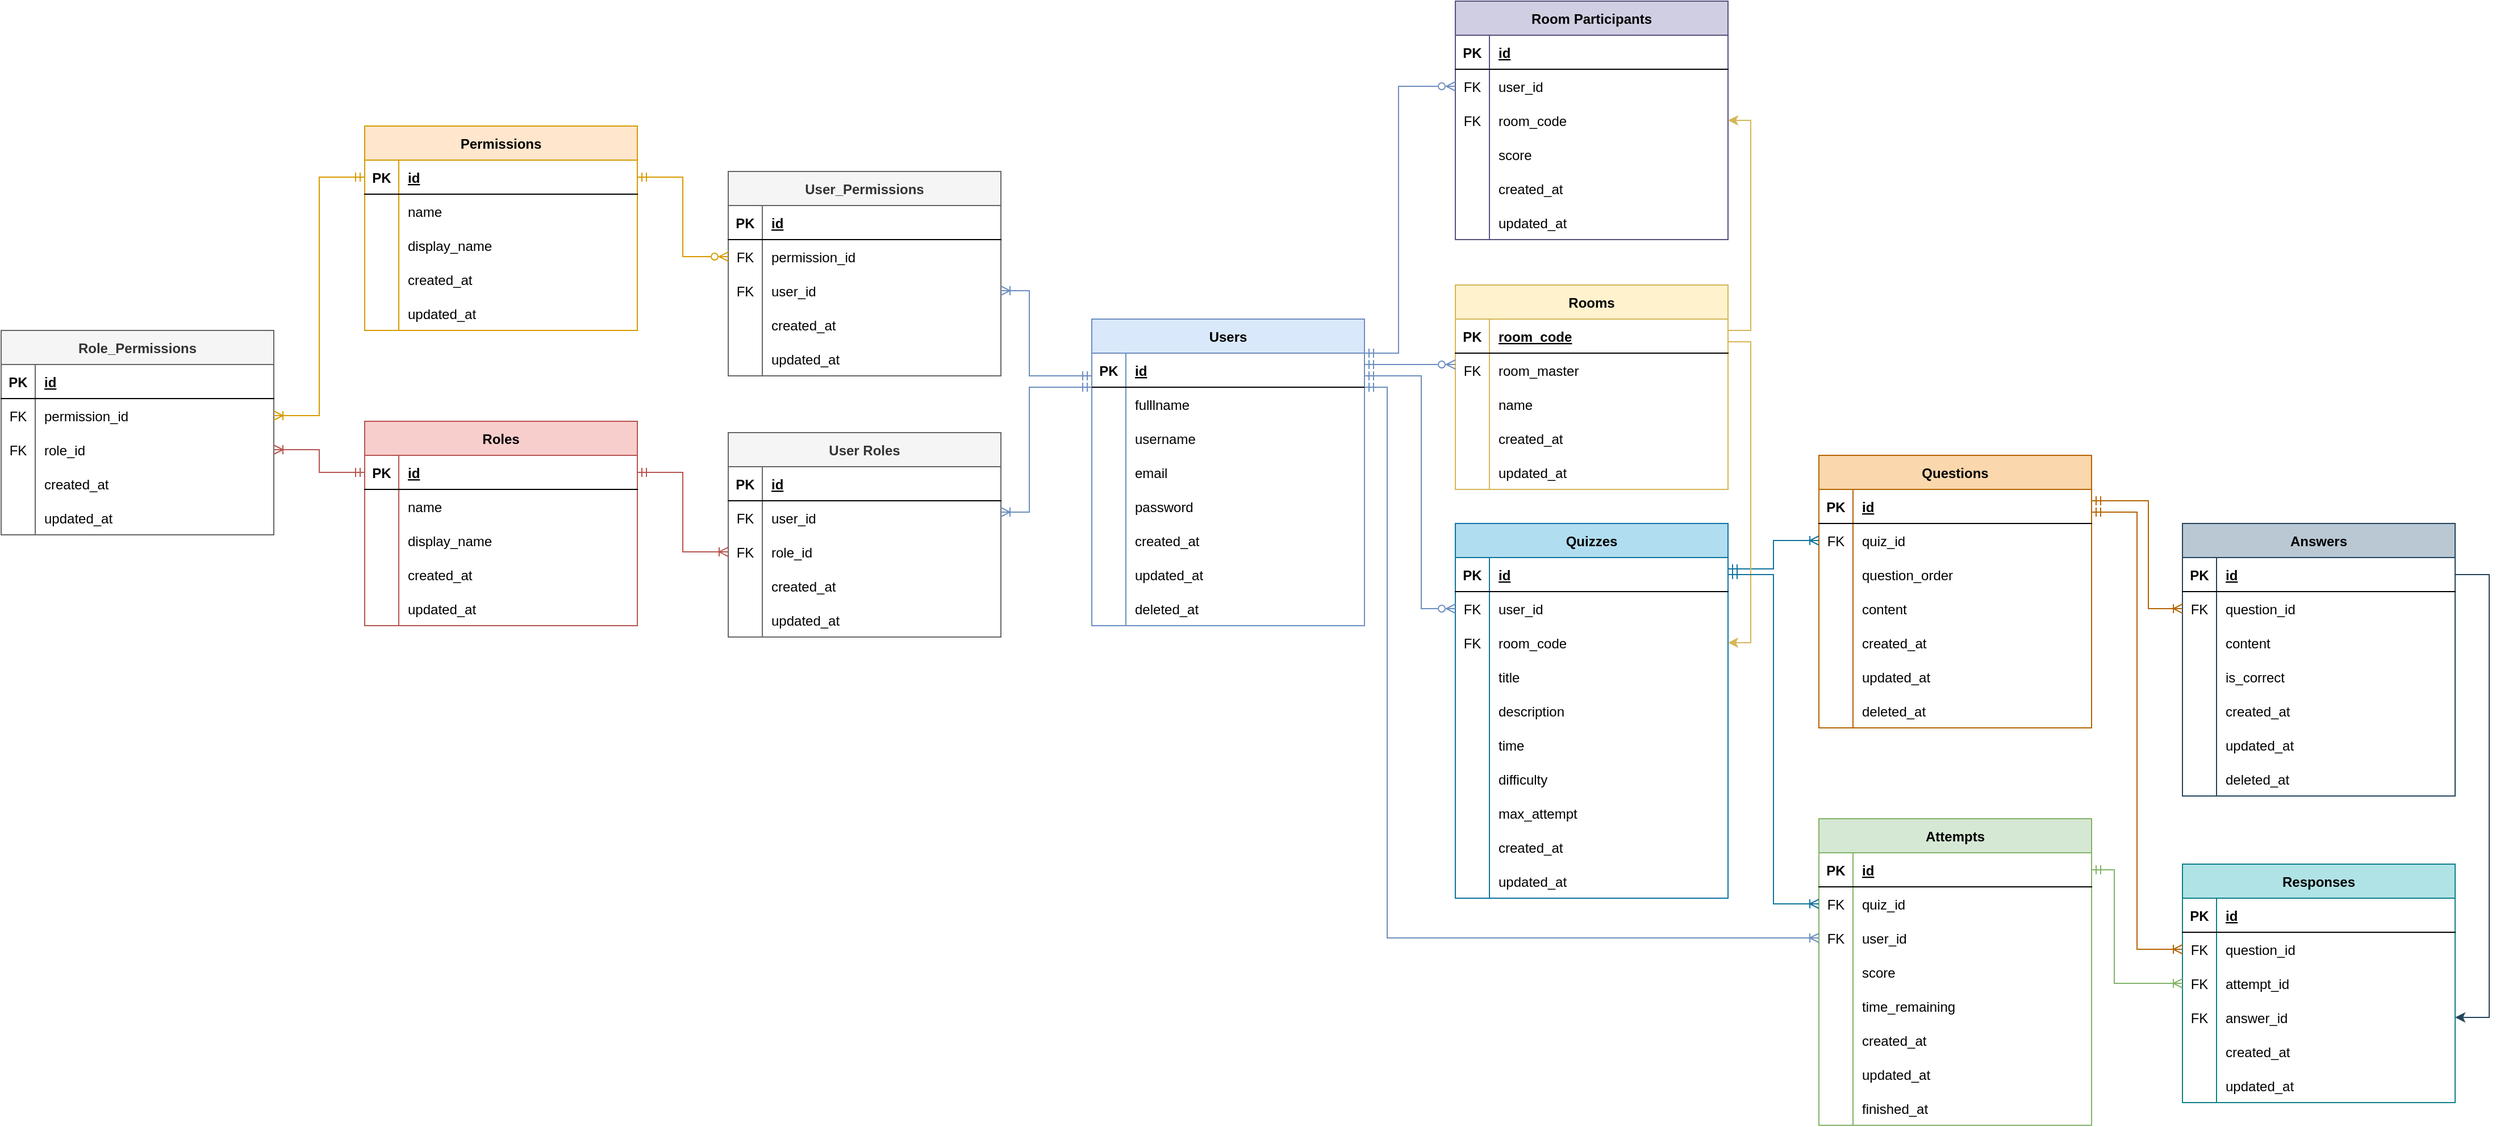 <mxfile version="24.3.1" type="device" pages="2">
  <diagram id="R2lEEEUBdFMjLlhIrx00" name="Main-Table">
    <mxGraphModel dx="1900" dy="1622" grid="1" gridSize="10" guides="1" tooltips="1" connect="1" arrows="1" fold="1" page="1" pageScale="1" pageWidth="850" pageHeight="1100" math="0" shadow="0" extFonts="Permanent Marker^https://fonts.googleapis.com/css?family=Permanent+Marker">
      <root>
        <mxCell id="0" />
        <mxCell id="1" parent="0" />
        <mxCell id="C-vyLk0tnHw3VtMMgP7b-23" value="Users" style="shape=table;startSize=30;container=1;collapsible=1;childLayout=tableLayout;fixedRows=1;rowLines=0;fontStyle=1;align=center;resizeLast=1;fillColor=#dae8fc;strokeColor=#6c8ebf;" parent="1" vertex="1">
          <mxGeometry x="320" y="-640" width="240" height="270" as="geometry" />
        </mxCell>
        <mxCell id="C-vyLk0tnHw3VtMMgP7b-24" value="" style="shape=partialRectangle;collapsible=0;dropTarget=0;pointerEvents=0;fillColor=none;points=[[0,0.5],[1,0.5]];portConstraint=eastwest;top=0;left=0;right=0;bottom=1;" parent="C-vyLk0tnHw3VtMMgP7b-23" vertex="1">
          <mxGeometry y="30" width="240" height="30" as="geometry" />
        </mxCell>
        <mxCell id="C-vyLk0tnHw3VtMMgP7b-25" value="PK" style="shape=partialRectangle;overflow=hidden;connectable=0;fillColor=none;top=0;left=0;bottom=0;right=0;fontStyle=1;" parent="C-vyLk0tnHw3VtMMgP7b-24" vertex="1">
          <mxGeometry width="30" height="30" as="geometry">
            <mxRectangle width="30" height="30" as="alternateBounds" />
          </mxGeometry>
        </mxCell>
        <mxCell id="C-vyLk0tnHw3VtMMgP7b-26" value="id" style="shape=partialRectangle;overflow=hidden;connectable=0;fillColor=none;top=0;left=0;bottom=0;right=0;align=left;spacingLeft=6;fontStyle=5;" parent="C-vyLk0tnHw3VtMMgP7b-24" vertex="1">
          <mxGeometry x="30" width="210" height="30" as="geometry">
            <mxRectangle width="210" height="30" as="alternateBounds" />
          </mxGeometry>
        </mxCell>
        <mxCell id="C-vyLk0tnHw3VtMMgP7b-27" value="" style="shape=partialRectangle;collapsible=0;dropTarget=0;pointerEvents=0;fillColor=none;points=[[0,0.5],[1,0.5]];portConstraint=eastwest;top=0;left=0;right=0;bottom=0;" parent="C-vyLk0tnHw3VtMMgP7b-23" vertex="1">
          <mxGeometry y="60" width="240" height="30" as="geometry" />
        </mxCell>
        <mxCell id="C-vyLk0tnHw3VtMMgP7b-28" value="" style="shape=partialRectangle;overflow=hidden;connectable=0;fillColor=none;top=0;left=0;bottom=0;right=0;" parent="C-vyLk0tnHw3VtMMgP7b-27" vertex="1">
          <mxGeometry width="30" height="30" as="geometry">
            <mxRectangle width="30" height="30" as="alternateBounds" />
          </mxGeometry>
        </mxCell>
        <mxCell id="C-vyLk0tnHw3VtMMgP7b-29" value="fulllname" style="shape=partialRectangle;overflow=hidden;connectable=0;fillColor=none;top=0;left=0;bottom=0;right=0;align=left;spacingLeft=6;" parent="C-vyLk0tnHw3VtMMgP7b-27" vertex="1">
          <mxGeometry x="30" width="210" height="30" as="geometry">
            <mxRectangle width="210" height="30" as="alternateBounds" />
          </mxGeometry>
        </mxCell>
        <mxCell id="ogX0WNOU3z1HDE_IODJD-44" value="" style="shape=partialRectangle;collapsible=0;dropTarget=0;pointerEvents=0;fillColor=none;points=[[0,0.5],[1,0.5]];portConstraint=eastwest;top=0;left=0;right=0;bottom=0;" parent="C-vyLk0tnHw3VtMMgP7b-23" vertex="1">
          <mxGeometry y="90" width="240" height="30" as="geometry" />
        </mxCell>
        <mxCell id="ogX0WNOU3z1HDE_IODJD-45" value="" style="shape=partialRectangle;overflow=hidden;connectable=0;fillColor=none;top=0;left=0;bottom=0;right=0;" parent="ogX0WNOU3z1HDE_IODJD-44" vertex="1">
          <mxGeometry width="30" height="30" as="geometry">
            <mxRectangle width="30" height="30" as="alternateBounds" />
          </mxGeometry>
        </mxCell>
        <mxCell id="ogX0WNOU3z1HDE_IODJD-46" value="username" style="shape=partialRectangle;overflow=hidden;connectable=0;fillColor=none;top=0;left=0;bottom=0;right=0;align=left;spacingLeft=6;" parent="ogX0WNOU3z1HDE_IODJD-44" vertex="1">
          <mxGeometry x="30" width="210" height="30" as="geometry">
            <mxRectangle width="210" height="30" as="alternateBounds" />
          </mxGeometry>
        </mxCell>
        <mxCell id="ogX0WNOU3z1HDE_IODJD-41" value="" style="shape=partialRectangle;collapsible=0;dropTarget=0;pointerEvents=0;fillColor=none;points=[[0,0.5],[1,0.5]];portConstraint=eastwest;top=0;left=0;right=0;bottom=0;" parent="C-vyLk0tnHw3VtMMgP7b-23" vertex="1">
          <mxGeometry y="120" width="240" height="30" as="geometry" />
        </mxCell>
        <mxCell id="ogX0WNOU3z1HDE_IODJD-42" value="" style="shape=partialRectangle;overflow=hidden;connectable=0;fillColor=none;top=0;left=0;bottom=0;right=0;" parent="ogX0WNOU3z1HDE_IODJD-41" vertex="1">
          <mxGeometry width="30" height="30" as="geometry">
            <mxRectangle width="30" height="30" as="alternateBounds" />
          </mxGeometry>
        </mxCell>
        <mxCell id="ogX0WNOU3z1HDE_IODJD-43" value="email" style="shape=partialRectangle;overflow=hidden;connectable=0;fillColor=none;top=0;left=0;bottom=0;right=0;align=left;spacingLeft=6;" parent="ogX0WNOU3z1HDE_IODJD-41" vertex="1">
          <mxGeometry x="30" width="210" height="30" as="geometry">
            <mxRectangle width="210" height="30" as="alternateBounds" />
          </mxGeometry>
        </mxCell>
        <mxCell id="ogX0WNOU3z1HDE_IODJD-47" value="" style="shape=partialRectangle;collapsible=0;dropTarget=0;pointerEvents=0;fillColor=none;points=[[0,0.5],[1,0.5]];portConstraint=eastwest;top=0;left=0;right=0;bottom=0;" parent="C-vyLk0tnHw3VtMMgP7b-23" vertex="1">
          <mxGeometry y="150" width="240" height="30" as="geometry" />
        </mxCell>
        <mxCell id="ogX0WNOU3z1HDE_IODJD-48" value="" style="shape=partialRectangle;overflow=hidden;connectable=0;fillColor=none;top=0;left=0;bottom=0;right=0;" parent="ogX0WNOU3z1HDE_IODJD-47" vertex="1">
          <mxGeometry width="30" height="30" as="geometry">
            <mxRectangle width="30" height="30" as="alternateBounds" />
          </mxGeometry>
        </mxCell>
        <mxCell id="ogX0WNOU3z1HDE_IODJD-49" value="password" style="shape=partialRectangle;overflow=hidden;connectable=0;fillColor=none;top=0;left=0;bottom=0;right=0;align=left;spacingLeft=6;" parent="ogX0WNOU3z1HDE_IODJD-47" vertex="1">
          <mxGeometry x="30" width="210" height="30" as="geometry">
            <mxRectangle width="210" height="30" as="alternateBounds" />
          </mxGeometry>
        </mxCell>
        <mxCell id="ogX0WNOU3z1HDE_IODJD-121" value="" style="shape=partialRectangle;collapsible=0;dropTarget=0;pointerEvents=0;fillColor=none;points=[[0,0.5],[1,0.5]];portConstraint=eastwest;top=0;left=0;right=0;bottom=0;" parent="C-vyLk0tnHw3VtMMgP7b-23" vertex="1">
          <mxGeometry y="180" width="240" height="30" as="geometry" />
        </mxCell>
        <mxCell id="ogX0WNOU3z1HDE_IODJD-122" value="" style="shape=partialRectangle;overflow=hidden;connectable=0;fillColor=none;top=0;left=0;bottom=0;right=0;" parent="ogX0WNOU3z1HDE_IODJD-121" vertex="1">
          <mxGeometry width="30" height="30" as="geometry">
            <mxRectangle width="30" height="30" as="alternateBounds" />
          </mxGeometry>
        </mxCell>
        <mxCell id="ogX0WNOU3z1HDE_IODJD-123" value="created_at" style="shape=partialRectangle;overflow=hidden;connectable=0;fillColor=none;top=0;left=0;bottom=0;right=0;align=left;spacingLeft=6;" parent="ogX0WNOU3z1HDE_IODJD-121" vertex="1">
          <mxGeometry x="30" width="210" height="30" as="geometry">
            <mxRectangle width="210" height="30" as="alternateBounds" />
          </mxGeometry>
        </mxCell>
        <mxCell id="ogX0WNOU3z1HDE_IODJD-124" value="" style="shape=partialRectangle;collapsible=0;dropTarget=0;pointerEvents=0;fillColor=none;points=[[0,0.5],[1,0.5]];portConstraint=eastwest;top=0;left=0;right=0;bottom=0;" parent="C-vyLk0tnHw3VtMMgP7b-23" vertex="1">
          <mxGeometry y="210" width="240" height="30" as="geometry" />
        </mxCell>
        <mxCell id="ogX0WNOU3z1HDE_IODJD-125" value="" style="shape=partialRectangle;overflow=hidden;connectable=0;fillColor=none;top=0;left=0;bottom=0;right=0;" parent="ogX0WNOU3z1HDE_IODJD-124" vertex="1">
          <mxGeometry width="30" height="30" as="geometry">
            <mxRectangle width="30" height="30" as="alternateBounds" />
          </mxGeometry>
        </mxCell>
        <mxCell id="ogX0WNOU3z1HDE_IODJD-126" value="updated_at" style="shape=partialRectangle;overflow=hidden;connectable=0;fillColor=none;top=0;left=0;bottom=0;right=0;align=left;spacingLeft=6;" parent="ogX0WNOU3z1HDE_IODJD-124" vertex="1">
          <mxGeometry x="30" width="210" height="30" as="geometry">
            <mxRectangle width="210" height="30" as="alternateBounds" />
          </mxGeometry>
        </mxCell>
        <mxCell id="La_cBadrKIEl1FFsVu0x-1" value="" style="shape=partialRectangle;collapsible=0;dropTarget=0;pointerEvents=0;fillColor=none;points=[[0,0.5],[1,0.5]];portConstraint=eastwest;top=0;left=0;right=0;bottom=0;" parent="C-vyLk0tnHw3VtMMgP7b-23" vertex="1">
          <mxGeometry y="240" width="240" height="30" as="geometry" />
        </mxCell>
        <mxCell id="La_cBadrKIEl1FFsVu0x-2" value="" style="shape=partialRectangle;overflow=hidden;connectable=0;fillColor=none;top=0;left=0;bottom=0;right=0;" parent="La_cBadrKIEl1FFsVu0x-1" vertex="1">
          <mxGeometry width="30" height="30" as="geometry">
            <mxRectangle width="30" height="30" as="alternateBounds" />
          </mxGeometry>
        </mxCell>
        <mxCell id="La_cBadrKIEl1FFsVu0x-3" value="deleted_at" style="shape=partialRectangle;overflow=hidden;connectable=0;fillColor=none;top=0;left=0;bottom=0;right=0;align=left;spacingLeft=6;" parent="La_cBadrKIEl1FFsVu0x-1" vertex="1">
          <mxGeometry x="30" width="210" height="30" as="geometry">
            <mxRectangle width="210" height="30" as="alternateBounds" />
          </mxGeometry>
        </mxCell>
        <mxCell id="ogX0WNOU3z1HDE_IODJD-2" value="Questions" style="shape=table;startSize=30;container=1;collapsible=1;childLayout=tableLayout;fixedRows=1;rowLines=0;fontStyle=1;align=center;resizeLast=1;fillColor=#fad7ac;strokeColor=#b46504;" parent="1" vertex="1">
          <mxGeometry x="960" y="-520" width="240" height="240" as="geometry" />
        </mxCell>
        <mxCell id="ogX0WNOU3z1HDE_IODJD-3" value="" style="shape=partialRectangle;collapsible=0;dropTarget=0;pointerEvents=0;fillColor=none;points=[[0,0.5],[1,0.5]];portConstraint=eastwest;top=0;left=0;right=0;bottom=1;" parent="ogX0WNOU3z1HDE_IODJD-2" vertex="1">
          <mxGeometry y="30" width="240" height="30" as="geometry" />
        </mxCell>
        <mxCell id="ogX0WNOU3z1HDE_IODJD-4" value="PK" style="shape=partialRectangle;overflow=hidden;connectable=0;fillColor=none;top=0;left=0;bottom=0;right=0;fontStyle=1;" parent="ogX0WNOU3z1HDE_IODJD-3" vertex="1">
          <mxGeometry width="30" height="30" as="geometry">
            <mxRectangle width="30" height="30" as="alternateBounds" />
          </mxGeometry>
        </mxCell>
        <mxCell id="ogX0WNOU3z1HDE_IODJD-5" value="id" style="shape=partialRectangle;overflow=hidden;connectable=0;fillColor=none;top=0;left=0;bottom=0;right=0;align=left;spacingLeft=6;fontStyle=5;" parent="ogX0WNOU3z1HDE_IODJD-3" vertex="1">
          <mxGeometry x="30" width="210" height="30" as="geometry">
            <mxRectangle width="210" height="30" as="alternateBounds" />
          </mxGeometry>
        </mxCell>
        <mxCell id="ogX0WNOU3z1HDE_IODJD-65" value="" style="shape=partialRectangle;collapsible=0;dropTarget=0;pointerEvents=0;fillColor=none;points=[[0,0.5],[1,0.5]];portConstraint=eastwest;top=0;left=0;right=0;bottom=0;" parent="ogX0WNOU3z1HDE_IODJD-2" vertex="1">
          <mxGeometry y="60" width="240" height="30" as="geometry" />
        </mxCell>
        <mxCell id="ogX0WNOU3z1HDE_IODJD-66" value="FK" style="shape=partialRectangle;overflow=hidden;connectable=0;fillColor=none;top=0;left=0;bottom=0;right=0;" parent="ogX0WNOU3z1HDE_IODJD-65" vertex="1">
          <mxGeometry width="30" height="30" as="geometry">
            <mxRectangle width="30" height="30" as="alternateBounds" />
          </mxGeometry>
        </mxCell>
        <mxCell id="ogX0WNOU3z1HDE_IODJD-67" value="quiz_id" style="shape=partialRectangle;overflow=hidden;connectable=0;fillColor=none;top=0;left=0;bottom=0;right=0;align=left;spacingLeft=6;" parent="ogX0WNOU3z1HDE_IODJD-65" vertex="1">
          <mxGeometry x="30" width="210" height="30" as="geometry">
            <mxRectangle width="210" height="30" as="alternateBounds" />
          </mxGeometry>
        </mxCell>
        <mxCell id="ogX0WNOU3z1HDE_IODJD-56" value="" style="shape=partialRectangle;collapsible=0;dropTarget=0;pointerEvents=0;fillColor=none;points=[[0,0.5],[1,0.5]];portConstraint=eastwest;top=0;left=0;right=0;bottom=0;" parent="ogX0WNOU3z1HDE_IODJD-2" vertex="1">
          <mxGeometry y="90" width="240" height="30" as="geometry" />
        </mxCell>
        <mxCell id="ogX0WNOU3z1HDE_IODJD-57" value="" style="shape=partialRectangle;overflow=hidden;connectable=0;fillColor=none;top=0;left=0;bottom=0;right=0;" parent="ogX0WNOU3z1HDE_IODJD-56" vertex="1">
          <mxGeometry width="30" height="30" as="geometry">
            <mxRectangle width="30" height="30" as="alternateBounds" />
          </mxGeometry>
        </mxCell>
        <mxCell id="ogX0WNOU3z1HDE_IODJD-58" value="question_order" style="shape=partialRectangle;overflow=hidden;connectable=0;fillColor=none;top=0;left=0;bottom=0;right=0;align=left;spacingLeft=6;" parent="ogX0WNOU3z1HDE_IODJD-56" vertex="1">
          <mxGeometry x="30" width="210" height="30" as="geometry">
            <mxRectangle width="210" height="30" as="alternateBounds" />
          </mxGeometry>
        </mxCell>
        <mxCell id="ogX0WNOU3z1HDE_IODJD-6" value="" style="shape=partialRectangle;collapsible=0;dropTarget=0;pointerEvents=0;fillColor=none;points=[[0,0.5],[1,0.5]];portConstraint=eastwest;top=0;left=0;right=0;bottom=0;" parent="ogX0WNOU3z1HDE_IODJD-2" vertex="1">
          <mxGeometry y="120" width="240" height="30" as="geometry" />
        </mxCell>
        <mxCell id="ogX0WNOU3z1HDE_IODJD-7" value="" style="shape=partialRectangle;overflow=hidden;connectable=0;fillColor=none;top=0;left=0;bottom=0;right=0;" parent="ogX0WNOU3z1HDE_IODJD-6" vertex="1">
          <mxGeometry width="30" height="30" as="geometry">
            <mxRectangle width="30" height="30" as="alternateBounds" />
          </mxGeometry>
        </mxCell>
        <mxCell id="ogX0WNOU3z1HDE_IODJD-8" value="content" style="shape=partialRectangle;overflow=hidden;connectable=0;fillColor=none;top=0;left=0;bottom=0;right=0;align=left;spacingLeft=6;" parent="ogX0WNOU3z1HDE_IODJD-6" vertex="1">
          <mxGeometry x="30" width="210" height="30" as="geometry">
            <mxRectangle width="210" height="30" as="alternateBounds" />
          </mxGeometry>
        </mxCell>
        <mxCell id="FQKyiz9JOLhTga1IZWds-1" value="" style="shape=partialRectangle;collapsible=0;dropTarget=0;pointerEvents=0;fillColor=none;points=[[0,0.5],[1,0.5]];portConstraint=eastwest;top=0;left=0;right=0;bottom=0;" parent="ogX0WNOU3z1HDE_IODJD-2" vertex="1">
          <mxGeometry y="150" width="240" height="30" as="geometry" />
        </mxCell>
        <mxCell id="FQKyiz9JOLhTga1IZWds-2" value="" style="shape=partialRectangle;overflow=hidden;connectable=0;fillColor=none;top=0;left=0;bottom=0;right=0;" parent="FQKyiz9JOLhTga1IZWds-1" vertex="1">
          <mxGeometry width="30" height="30" as="geometry">
            <mxRectangle width="30" height="30" as="alternateBounds" />
          </mxGeometry>
        </mxCell>
        <mxCell id="FQKyiz9JOLhTga1IZWds-3" value="created_at" style="shape=partialRectangle;overflow=hidden;connectable=0;fillColor=none;top=0;left=0;bottom=0;right=0;align=left;spacingLeft=6;" parent="FQKyiz9JOLhTga1IZWds-1" vertex="1">
          <mxGeometry x="30" width="210" height="30" as="geometry">
            <mxRectangle width="210" height="30" as="alternateBounds" />
          </mxGeometry>
        </mxCell>
        <mxCell id="FQKyiz9JOLhTga1IZWds-4" value="" style="shape=partialRectangle;collapsible=0;dropTarget=0;pointerEvents=0;fillColor=none;points=[[0,0.5],[1,0.5]];portConstraint=eastwest;top=0;left=0;right=0;bottom=0;" parent="ogX0WNOU3z1HDE_IODJD-2" vertex="1">
          <mxGeometry y="180" width="240" height="30" as="geometry" />
        </mxCell>
        <mxCell id="FQKyiz9JOLhTga1IZWds-5" value="" style="shape=partialRectangle;overflow=hidden;connectable=0;fillColor=none;top=0;left=0;bottom=0;right=0;" parent="FQKyiz9JOLhTga1IZWds-4" vertex="1">
          <mxGeometry width="30" height="30" as="geometry">
            <mxRectangle width="30" height="30" as="alternateBounds" />
          </mxGeometry>
        </mxCell>
        <mxCell id="FQKyiz9JOLhTga1IZWds-6" value="updated_at" style="shape=partialRectangle;overflow=hidden;connectable=0;fillColor=none;top=0;left=0;bottom=0;right=0;align=left;spacingLeft=6;" parent="FQKyiz9JOLhTga1IZWds-4" vertex="1">
          <mxGeometry x="30" width="210" height="30" as="geometry">
            <mxRectangle width="210" height="30" as="alternateBounds" />
          </mxGeometry>
        </mxCell>
        <mxCell id="FQKyiz9JOLhTga1IZWds-30" value="" style="shape=partialRectangle;collapsible=0;dropTarget=0;pointerEvents=0;fillColor=none;points=[[0,0.5],[1,0.5]];portConstraint=eastwest;top=0;left=0;right=0;bottom=0;" parent="ogX0WNOU3z1HDE_IODJD-2" vertex="1">
          <mxGeometry y="210" width="240" height="30" as="geometry" />
        </mxCell>
        <mxCell id="FQKyiz9JOLhTga1IZWds-31" value="" style="shape=partialRectangle;overflow=hidden;connectable=0;fillColor=none;top=0;left=0;bottom=0;right=0;" parent="FQKyiz9JOLhTga1IZWds-30" vertex="1">
          <mxGeometry width="30" height="30" as="geometry">
            <mxRectangle width="30" height="30" as="alternateBounds" />
          </mxGeometry>
        </mxCell>
        <mxCell id="FQKyiz9JOLhTga1IZWds-32" value="deleted_at" style="shape=partialRectangle;overflow=hidden;connectable=0;fillColor=none;top=0;left=0;bottom=0;right=0;align=left;spacingLeft=6;" parent="FQKyiz9JOLhTga1IZWds-30" vertex="1">
          <mxGeometry x="30" width="210" height="30" as="geometry">
            <mxRectangle width="210" height="30" as="alternateBounds" />
          </mxGeometry>
        </mxCell>
        <mxCell id="ogX0WNOU3z1HDE_IODJD-9" value="Quizzes" style="shape=table;startSize=30;container=1;collapsible=1;childLayout=tableLayout;fixedRows=1;rowLines=0;fontStyle=1;align=center;resizeLast=1;fillColor=#b1ddf0;strokeColor=#10739e;" parent="1" vertex="1">
          <mxGeometry x="640" y="-460" width="240" height="330" as="geometry" />
        </mxCell>
        <mxCell id="ogX0WNOU3z1HDE_IODJD-10" value="" style="shape=partialRectangle;collapsible=0;dropTarget=0;pointerEvents=0;fillColor=none;points=[[0,0.5],[1,0.5]];portConstraint=eastwest;top=0;left=0;right=0;bottom=1;" parent="ogX0WNOU3z1HDE_IODJD-9" vertex="1">
          <mxGeometry y="30" width="240" height="30" as="geometry" />
        </mxCell>
        <mxCell id="ogX0WNOU3z1HDE_IODJD-11" value="PK" style="shape=partialRectangle;overflow=hidden;connectable=0;fillColor=none;top=0;left=0;bottom=0;right=0;fontStyle=1;" parent="ogX0WNOU3z1HDE_IODJD-10" vertex="1">
          <mxGeometry width="30" height="30" as="geometry">
            <mxRectangle width="30" height="30" as="alternateBounds" />
          </mxGeometry>
        </mxCell>
        <mxCell id="ogX0WNOU3z1HDE_IODJD-12" value="id" style="shape=partialRectangle;overflow=hidden;connectable=0;fillColor=none;top=0;left=0;bottom=0;right=0;align=left;spacingLeft=6;fontStyle=5;" parent="ogX0WNOU3z1HDE_IODJD-10" vertex="1">
          <mxGeometry x="30" width="210" height="30" as="geometry">
            <mxRectangle width="210" height="30" as="alternateBounds" />
          </mxGeometry>
        </mxCell>
        <mxCell id="TAcTGnlMkD8FxyU02gGj-76" value="" style="shape=partialRectangle;collapsible=0;dropTarget=0;pointerEvents=0;fillColor=none;points=[[0,0.5],[1,0.5]];portConstraint=eastwest;top=0;left=0;right=0;bottom=0;" parent="ogX0WNOU3z1HDE_IODJD-9" vertex="1">
          <mxGeometry y="60" width="240" height="30" as="geometry" />
        </mxCell>
        <mxCell id="TAcTGnlMkD8FxyU02gGj-77" value="FK" style="shape=partialRectangle;overflow=hidden;connectable=0;fillColor=none;top=0;left=0;bottom=0;right=0;" parent="TAcTGnlMkD8FxyU02gGj-76" vertex="1">
          <mxGeometry width="30" height="30" as="geometry">
            <mxRectangle width="30" height="30" as="alternateBounds" />
          </mxGeometry>
        </mxCell>
        <mxCell id="TAcTGnlMkD8FxyU02gGj-78" value="user_id" style="shape=partialRectangle;overflow=hidden;connectable=0;fillColor=none;top=0;left=0;bottom=0;right=0;align=left;spacingLeft=6;" parent="TAcTGnlMkD8FxyU02gGj-76" vertex="1">
          <mxGeometry x="30" width="210" height="30" as="geometry">
            <mxRectangle width="210" height="30" as="alternateBounds" />
          </mxGeometry>
        </mxCell>
        <mxCell id="FQKyiz9JOLhTga1IZWds-22" value="" style="shape=partialRectangle;collapsible=0;dropTarget=0;pointerEvents=0;fillColor=none;points=[[0,0.5],[1,0.5]];portConstraint=eastwest;top=0;left=0;right=0;bottom=0;" parent="ogX0WNOU3z1HDE_IODJD-9" vertex="1">
          <mxGeometry y="90" width="240" height="30" as="geometry" />
        </mxCell>
        <mxCell id="FQKyiz9JOLhTga1IZWds-23" value="FK" style="shape=partialRectangle;overflow=hidden;connectable=0;fillColor=none;top=0;left=0;bottom=0;right=0;" parent="FQKyiz9JOLhTga1IZWds-22" vertex="1">
          <mxGeometry width="30" height="30" as="geometry">
            <mxRectangle width="30" height="30" as="alternateBounds" />
          </mxGeometry>
        </mxCell>
        <mxCell id="FQKyiz9JOLhTga1IZWds-24" value="room_code" style="shape=partialRectangle;overflow=hidden;connectable=0;fillColor=none;top=0;left=0;bottom=0;right=0;align=left;spacingLeft=6;" parent="FQKyiz9JOLhTga1IZWds-22" vertex="1">
          <mxGeometry x="30" width="210" height="30" as="geometry">
            <mxRectangle width="210" height="30" as="alternateBounds" />
          </mxGeometry>
        </mxCell>
        <mxCell id="xAvQP3zc2Xce0DZrQt0P-71" value="" style="shape=partialRectangle;collapsible=0;dropTarget=0;pointerEvents=0;fillColor=none;points=[[0,0.5],[1,0.5]];portConstraint=eastwest;top=0;left=0;right=0;bottom=0;" parent="ogX0WNOU3z1HDE_IODJD-9" vertex="1">
          <mxGeometry y="120" width="240" height="30" as="geometry" />
        </mxCell>
        <mxCell id="xAvQP3zc2Xce0DZrQt0P-72" value="" style="shape=partialRectangle;overflow=hidden;connectable=0;fillColor=none;top=0;left=0;bottom=0;right=0;" parent="xAvQP3zc2Xce0DZrQt0P-71" vertex="1">
          <mxGeometry width="30" height="30" as="geometry">
            <mxRectangle width="30" height="30" as="alternateBounds" />
          </mxGeometry>
        </mxCell>
        <mxCell id="xAvQP3zc2Xce0DZrQt0P-73" value="title" style="shape=partialRectangle;overflow=hidden;connectable=0;fillColor=none;top=0;left=0;bottom=0;right=0;align=left;spacingLeft=6;" parent="xAvQP3zc2Xce0DZrQt0P-71" vertex="1">
          <mxGeometry x="30" width="210" height="30" as="geometry">
            <mxRectangle width="210" height="30" as="alternateBounds" />
          </mxGeometry>
        </mxCell>
        <mxCell id="ogX0WNOU3z1HDE_IODJD-53" value="" style="shape=partialRectangle;collapsible=0;dropTarget=0;pointerEvents=0;fillColor=none;points=[[0,0.5],[1,0.5]];portConstraint=eastwest;top=0;left=0;right=0;bottom=0;" parent="ogX0WNOU3z1HDE_IODJD-9" vertex="1">
          <mxGeometry y="150" width="240" height="30" as="geometry" />
        </mxCell>
        <mxCell id="ogX0WNOU3z1HDE_IODJD-54" value="" style="shape=partialRectangle;overflow=hidden;connectable=0;fillColor=none;top=0;left=0;bottom=0;right=0;" parent="ogX0WNOU3z1HDE_IODJD-53" vertex="1">
          <mxGeometry width="30" height="30" as="geometry">
            <mxRectangle width="30" height="30" as="alternateBounds" />
          </mxGeometry>
        </mxCell>
        <mxCell id="ogX0WNOU3z1HDE_IODJD-55" value="description" style="shape=partialRectangle;overflow=hidden;connectable=0;fillColor=none;top=0;left=0;bottom=0;right=0;align=left;spacingLeft=6;" parent="ogX0WNOU3z1HDE_IODJD-53" vertex="1">
          <mxGeometry x="30" width="210" height="30" as="geometry">
            <mxRectangle width="210" height="30" as="alternateBounds" />
          </mxGeometry>
        </mxCell>
        <mxCell id="1hjvLVoA9nE4fxvk0efn-7" value="" style="shape=partialRectangle;collapsible=0;dropTarget=0;pointerEvents=0;fillColor=none;points=[[0,0.5],[1,0.5]];portConstraint=eastwest;top=0;left=0;right=0;bottom=0;" vertex="1" parent="ogX0WNOU3z1HDE_IODJD-9">
          <mxGeometry y="180" width="240" height="30" as="geometry" />
        </mxCell>
        <mxCell id="1hjvLVoA9nE4fxvk0efn-8" value="" style="shape=partialRectangle;overflow=hidden;connectable=0;fillColor=none;top=0;left=0;bottom=0;right=0;" vertex="1" parent="1hjvLVoA9nE4fxvk0efn-7">
          <mxGeometry width="30" height="30" as="geometry">
            <mxRectangle width="30" height="30" as="alternateBounds" />
          </mxGeometry>
        </mxCell>
        <mxCell id="1hjvLVoA9nE4fxvk0efn-9" value="time" style="shape=partialRectangle;overflow=hidden;connectable=0;fillColor=none;top=0;left=0;bottom=0;right=0;align=left;spacingLeft=6;" vertex="1" parent="1hjvLVoA9nE4fxvk0efn-7">
          <mxGeometry x="30" width="210" height="30" as="geometry">
            <mxRectangle width="210" height="30" as="alternateBounds" />
          </mxGeometry>
        </mxCell>
        <mxCell id="xAvQP3zc2Xce0DZrQt0P-68" value="" style="shape=partialRectangle;collapsible=0;dropTarget=0;pointerEvents=0;fillColor=none;points=[[0,0.5],[1,0.5]];portConstraint=eastwest;top=0;left=0;right=0;bottom=0;" parent="ogX0WNOU3z1HDE_IODJD-9" vertex="1">
          <mxGeometry y="210" width="240" height="30" as="geometry" />
        </mxCell>
        <mxCell id="xAvQP3zc2Xce0DZrQt0P-69" value="" style="shape=partialRectangle;overflow=hidden;connectable=0;fillColor=none;top=0;left=0;bottom=0;right=0;" parent="xAvQP3zc2Xce0DZrQt0P-68" vertex="1">
          <mxGeometry width="30" height="30" as="geometry">
            <mxRectangle width="30" height="30" as="alternateBounds" />
          </mxGeometry>
        </mxCell>
        <mxCell id="xAvQP3zc2Xce0DZrQt0P-70" value="difficulty" style="shape=partialRectangle;overflow=hidden;connectable=0;fillColor=none;top=0;left=0;bottom=0;right=0;align=left;spacingLeft=6;" parent="xAvQP3zc2Xce0DZrQt0P-68" vertex="1">
          <mxGeometry x="30" width="210" height="30" as="geometry">
            <mxRectangle width="210" height="30" as="alternateBounds" />
          </mxGeometry>
        </mxCell>
        <mxCell id="rP5ZVvSvJidSh8zRNNhB-9" value="" style="shape=partialRectangle;collapsible=0;dropTarget=0;pointerEvents=0;fillColor=none;points=[[0,0.5],[1,0.5]];portConstraint=eastwest;top=0;left=0;right=0;bottom=0;" vertex="1" parent="ogX0WNOU3z1HDE_IODJD-9">
          <mxGeometry y="240" width="240" height="30" as="geometry" />
        </mxCell>
        <mxCell id="rP5ZVvSvJidSh8zRNNhB-10" value="" style="shape=partialRectangle;overflow=hidden;connectable=0;fillColor=none;top=0;left=0;bottom=0;right=0;" vertex="1" parent="rP5ZVvSvJidSh8zRNNhB-9">
          <mxGeometry width="30" height="30" as="geometry">
            <mxRectangle width="30" height="30" as="alternateBounds" />
          </mxGeometry>
        </mxCell>
        <mxCell id="rP5ZVvSvJidSh8zRNNhB-11" value="max_attempt" style="shape=partialRectangle;overflow=hidden;connectable=0;fillColor=none;top=0;left=0;bottom=0;right=0;align=left;spacingLeft=6;" vertex="1" parent="rP5ZVvSvJidSh8zRNNhB-9">
          <mxGeometry x="30" width="210" height="30" as="geometry">
            <mxRectangle width="210" height="30" as="alternateBounds" />
          </mxGeometry>
        </mxCell>
        <mxCell id="ogX0WNOU3z1HDE_IODJD-92" value="" style="shape=partialRectangle;collapsible=0;dropTarget=0;pointerEvents=0;fillColor=none;points=[[0,0.5],[1,0.5]];portConstraint=eastwest;top=0;left=0;right=0;bottom=0;" parent="ogX0WNOU3z1HDE_IODJD-9" vertex="1">
          <mxGeometry y="270" width="240" height="30" as="geometry" />
        </mxCell>
        <mxCell id="ogX0WNOU3z1HDE_IODJD-93" value="" style="shape=partialRectangle;overflow=hidden;connectable=0;fillColor=none;top=0;left=0;bottom=0;right=0;" parent="ogX0WNOU3z1HDE_IODJD-92" vertex="1">
          <mxGeometry width="30" height="30" as="geometry">
            <mxRectangle width="30" height="30" as="alternateBounds" />
          </mxGeometry>
        </mxCell>
        <mxCell id="ogX0WNOU3z1HDE_IODJD-94" value="created_at" style="shape=partialRectangle;overflow=hidden;connectable=0;fillColor=none;top=0;left=0;bottom=0;right=0;align=left;spacingLeft=6;" parent="ogX0WNOU3z1HDE_IODJD-92" vertex="1">
          <mxGeometry x="30" width="210" height="30" as="geometry">
            <mxRectangle width="210" height="30" as="alternateBounds" />
          </mxGeometry>
        </mxCell>
        <mxCell id="ogX0WNOU3z1HDE_IODJD-95" value="" style="shape=partialRectangle;collapsible=0;dropTarget=0;pointerEvents=0;fillColor=none;points=[[0,0.5],[1,0.5]];portConstraint=eastwest;top=0;left=0;right=0;bottom=0;" parent="ogX0WNOU3z1HDE_IODJD-9" vertex="1">
          <mxGeometry y="300" width="240" height="30" as="geometry" />
        </mxCell>
        <mxCell id="ogX0WNOU3z1HDE_IODJD-96" value="" style="shape=partialRectangle;overflow=hidden;connectable=0;fillColor=none;top=0;left=0;bottom=0;right=0;" parent="ogX0WNOU3z1HDE_IODJD-95" vertex="1">
          <mxGeometry width="30" height="30" as="geometry">
            <mxRectangle width="30" height="30" as="alternateBounds" />
          </mxGeometry>
        </mxCell>
        <mxCell id="ogX0WNOU3z1HDE_IODJD-97" value="updated_at" style="shape=partialRectangle;overflow=hidden;connectable=0;fillColor=none;top=0;left=0;bottom=0;right=0;align=left;spacingLeft=6;" parent="ogX0WNOU3z1HDE_IODJD-95" vertex="1">
          <mxGeometry x="30" width="210" height="30" as="geometry">
            <mxRectangle width="210" height="30" as="alternateBounds" />
          </mxGeometry>
        </mxCell>
        <mxCell id="ogX0WNOU3z1HDE_IODJD-16" value="Answers" style="shape=table;startSize=30;container=1;collapsible=1;childLayout=tableLayout;fixedRows=1;rowLines=0;fontStyle=1;align=center;resizeLast=1;fillColor=#bac8d3;strokeColor=#23445d;" parent="1" vertex="1">
          <mxGeometry x="1280" y="-460" width="240" height="240" as="geometry" />
        </mxCell>
        <mxCell id="ogX0WNOU3z1HDE_IODJD-17" value="" style="shape=partialRectangle;collapsible=0;dropTarget=0;pointerEvents=0;fillColor=none;points=[[0,0.5],[1,0.5]];portConstraint=eastwest;top=0;left=0;right=0;bottom=1;" parent="ogX0WNOU3z1HDE_IODJD-16" vertex="1">
          <mxGeometry y="30" width="240" height="30" as="geometry" />
        </mxCell>
        <mxCell id="ogX0WNOU3z1HDE_IODJD-18" value="PK" style="shape=partialRectangle;overflow=hidden;connectable=0;fillColor=none;top=0;left=0;bottom=0;right=0;fontStyle=1;" parent="ogX0WNOU3z1HDE_IODJD-17" vertex="1">
          <mxGeometry width="30" height="30" as="geometry">
            <mxRectangle width="30" height="30" as="alternateBounds" />
          </mxGeometry>
        </mxCell>
        <mxCell id="ogX0WNOU3z1HDE_IODJD-19" value="id" style="shape=partialRectangle;overflow=hidden;connectable=0;fillColor=none;top=0;left=0;bottom=0;right=0;align=left;spacingLeft=6;fontStyle=5;" parent="ogX0WNOU3z1HDE_IODJD-17" vertex="1">
          <mxGeometry x="30" width="210" height="30" as="geometry">
            <mxRectangle width="210" height="30" as="alternateBounds" />
          </mxGeometry>
        </mxCell>
        <mxCell id="ogX0WNOU3z1HDE_IODJD-20" value="" style="shape=partialRectangle;collapsible=0;dropTarget=0;pointerEvents=0;fillColor=none;points=[[0,0.5],[1,0.5]];portConstraint=eastwest;top=0;left=0;right=0;bottom=0;" parent="ogX0WNOU3z1HDE_IODJD-16" vertex="1">
          <mxGeometry y="60" width="240" height="30" as="geometry" />
        </mxCell>
        <mxCell id="ogX0WNOU3z1HDE_IODJD-21" value="FK" style="shape=partialRectangle;overflow=hidden;connectable=0;fillColor=none;top=0;left=0;bottom=0;right=0;" parent="ogX0WNOU3z1HDE_IODJD-20" vertex="1">
          <mxGeometry width="30" height="30" as="geometry">
            <mxRectangle width="30" height="30" as="alternateBounds" />
          </mxGeometry>
        </mxCell>
        <mxCell id="ogX0WNOU3z1HDE_IODJD-22" value="question_id" style="shape=partialRectangle;overflow=hidden;connectable=0;fillColor=none;top=0;left=0;bottom=0;right=0;align=left;spacingLeft=6;" parent="ogX0WNOU3z1HDE_IODJD-20" vertex="1">
          <mxGeometry x="30" width="210" height="30" as="geometry">
            <mxRectangle width="210" height="30" as="alternateBounds" />
          </mxGeometry>
        </mxCell>
        <mxCell id="ogX0WNOU3z1HDE_IODJD-68" value="" style="shape=partialRectangle;collapsible=0;dropTarget=0;pointerEvents=0;fillColor=none;points=[[0,0.5],[1,0.5]];portConstraint=eastwest;top=0;left=0;right=0;bottom=0;" parent="ogX0WNOU3z1HDE_IODJD-16" vertex="1">
          <mxGeometry y="90" width="240" height="30" as="geometry" />
        </mxCell>
        <mxCell id="ogX0WNOU3z1HDE_IODJD-69" value="" style="shape=partialRectangle;overflow=hidden;connectable=0;fillColor=none;top=0;left=0;bottom=0;right=0;" parent="ogX0WNOU3z1HDE_IODJD-68" vertex="1">
          <mxGeometry width="30" height="30" as="geometry">
            <mxRectangle width="30" height="30" as="alternateBounds" />
          </mxGeometry>
        </mxCell>
        <mxCell id="ogX0WNOU3z1HDE_IODJD-70" value="content" style="shape=partialRectangle;overflow=hidden;connectable=0;fillColor=none;top=0;left=0;bottom=0;right=0;align=left;spacingLeft=6;" parent="ogX0WNOU3z1HDE_IODJD-68" vertex="1">
          <mxGeometry x="30" width="210" height="30" as="geometry">
            <mxRectangle width="210" height="30" as="alternateBounds" />
          </mxGeometry>
        </mxCell>
        <mxCell id="ogX0WNOU3z1HDE_IODJD-80" value="" style="shape=partialRectangle;collapsible=0;dropTarget=0;pointerEvents=0;fillColor=none;points=[[0,0.5],[1,0.5]];portConstraint=eastwest;top=0;left=0;right=0;bottom=0;" parent="ogX0WNOU3z1HDE_IODJD-16" vertex="1">
          <mxGeometry y="120" width="240" height="30" as="geometry" />
        </mxCell>
        <mxCell id="ogX0WNOU3z1HDE_IODJD-81" value="" style="shape=partialRectangle;overflow=hidden;connectable=0;fillColor=none;top=0;left=0;bottom=0;right=0;" parent="ogX0WNOU3z1HDE_IODJD-80" vertex="1">
          <mxGeometry width="30" height="30" as="geometry">
            <mxRectangle width="30" height="30" as="alternateBounds" />
          </mxGeometry>
        </mxCell>
        <mxCell id="ogX0WNOU3z1HDE_IODJD-82" value="is_correct" style="shape=partialRectangle;overflow=hidden;connectable=0;fillColor=none;top=0;left=0;bottom=0;right=0;align=left;spacingLeft=6;" parent="ogX0WNOU3z1HDE_IODJD-80" vertex="1">
          <mxGeometry x="30" width="210" height="30" as="geometry">
            <mxRectangle width="210" height="30" as="alternateBounds" />
          </mxGeometry>
        </mxCell>
        <mxCell id="FQKyiz9JOLhTga1IZWds-7" value="" style="shape=partialRectangle;collapsible=0;dropTarget=0;pointerEvents=0;fillColor=none;points=[[0,0.5],[1,0.5]];portConstraint=eastwest;top=0;left=0;right=0;bottom=0;" parent="ogX0WNOU3z1HDE_IODJD-16" vertex="1">
          <mxGeometry y="150" width="240" height="30" as="geometry" />
        </mxCell>
        <mxCell id="FQKyiz9JOLhTga1IZWds-8" value="" style="shape=partialRectangle;overflow=hidden;connectable=0;fillColor=none;top=0;left=0;bottom=0;right=0;" parent="FQKyiz9JOLhTga1IZWds-7" vertex="1">
          <mxGeometry width="30" height="30" as="geometry">
            <mxRectangle width="30" height="30" as="alternateBounds" />
          </mxGeometry>
        </mxCell>
        <mxCell id="FQKyiz9JOLhTga1IZWds-9" value="created_at" style="shape=partialRectangle;overflow=hidden;connectable=0;fillColor=none;top=0;left=0;bottom=0;right=0;align=left;spacingLeft=6;" parent="FQKyiz9JOLhTga1IZWds-7" vertex="1">
          <mxGeometry x="30" width="210" height="30" as="geometry">
            <mxRectangle width="210" height="30" as="alternateBounds" />
          </mxGeometry>
        </mxCell>
        <mxCell id="FQKyiz9JOLhTga1IZWds-10" value="" style="shape=partialRectangle;collapsible=0;dropTarget=0;pointerEvents=0;fillColor=none;points=[[0,0.5],[1,0.5]];portConstraint=eastwest;top=0;left=0;right=0;bottom=0;" parent="ogX0WNOU3z1HDE_IODJD-16" vertex="1">
          <mxGeometry y="180" width="240" height="30" as="geometry" />
        </mxCell>
        <mxCell id="FQKyiz9JOLhTga1IZWds-11" value="" style="shape=partialRectangle;overflow=hidden;connectable=0;fillColor=none;top=0;left=0;bottom=0;right=0;" parent="FQKyiz9JOLhTga1IZWds-10" vertex="1">
          <mxGeometry width="30" height="30" as="geometry">
            <mxRectangle width="30" height="30" as="alternateBounds" />
          </mxGeometry>
        </mxCell>
        <mxCell id="FQKyiz9JOLhTga1IZWds-12" value="updated_at" style="shape=partialRectangle;overflow=hidden;connectable=0;fillColor=none;top=0;left=0;bottom=0;right=0;align=left;spacingLeft=6;" parent="FQKyiz9JOLhTga1IZWds-10" vertex="1">
          <mxGeometry x="30" width="210" height="30" as="geometry">
            <mxRectangle width="210" height="30" as="alternateBounds" />
          </mxGeometry>
        </mxCell>
        <mxCell id="FQKyiz9JOLhTga1IZWds-33" value="" style="shape=partialRectangle;collapsible=0;dropTarget=0;pointerEvents=0;fillColor=none;points=[[0,0.5],[1,0.5]];portConstraint=eastwest;top=0;left=0;right=0;bottom=0;" parent="ogX0WNOU3z1HDE_IODJD-16" vertex="1">
          <mxGeometry y="210" width="240" height="30" as="geometry" />
        </mxCell>
        <mxCell id="FQKyiz9JOLhTga1IZWds-34" value="" style="shape=partialRectangle;overflow=hidden;connectable=0;fillColor=none;top=0;left=0;bottom=0;right=0;" parent="FQKyiz9JOLhTga1IZWds-33" vertex="1">
          <mxGeometry width="30" height="30" as="geometry">
            <mxRectangle width="30" height="30" as="alternateBounds" />
          </mxGeometry>
        </mxCell>
        <mxCell id="FQKyiz9JOLhTga1IZWds-35" value="deleted_at" style="shape=partialRectangle;overflow=hidden;connectable=0;fillColor=none;top=0;left=0;bottom=0;right=0;align=left;spacingLeft=6;" parent="FQKyiz9JOLhTga1IZWds-33" vertex="1">
          <mxGeometry x="30" width="210" height="30" as="geometry">
            <mxRectangle width="210" height="30" as="alternateBounds" />
          </mxGeometry>
        </mxCell>
        <mxCell id="ogX0WNOU3z1HDE_IODJD-23" value="Attempts" style="shape=table;startSize=30;container=1;collapsible=1;childLayout=tableLayout;fixedRows=1;rowLines=0;fontStyle=1;align=center;resizeLast=1;fillColor=#d5e8d4;strokeColor=#82b366;" parent="1" vertex="1">
          <mxGeometry x="960" y="-200" width="240" height="270" as="geometry" />
        </mxCell>
        <mxCell id="ogX0WNOU3z1HDE_IODJD-24" value="" style="shape=partialRectangle;collapsible=0;dropTarget=0;pointerEvents=0;fillColor=none;points=[[0,0.5],[1,0.5]];portConstraint=eastwest;top=0;left=0;right=0;bottom=1;" parent="ogX0WNOU3z1HDE_IODJD-23" vertex="1">
          <mxGeometry y="30" width="240" height="30" as="geometry" />
        </mxCell>
        <mxCell id="ogX0WNOU3z1HDE_IODJD-25" value="PK" style="shape=partialRectangle;overflow=hidden;connectable=0;fillColor=none;top=0;left=0;bottom=0;right=0;fontStyle=1;" parent="ogX0WNOU3z1HDE_IODJD-24" vertex="1">
          <mxGeometry width="30" height="30" as="geometry">
            <mxRectangle width="30" height="30" as="alternateBounds" />
          </mxGeometry>
        </mxCell>
        <mxCell id="ogX0WNOU3z1HDE_IODJD-26" value="id" style="shape=partialRectangle;overflow=hidden;connectable=0;fillColor=none;top=0;left=0;bottom=0;right=0;align=left;spacingLeft=6;fontStyle=5;" parent="ogX0WNOU3z1HDE_IODJD-24" vertex="1">
          <mxGeometry x="30" width="210" height="30" as="geometry">
            <mxRectangle width="210" height="30" as="alternateBounds" />
          </mxGeometry>
        </mxCell>
        <mxCell id="rP5ZVvSvJidSh8zRNNhB-1" value="" style="shape=partialRectangle;collapsible=0;dropTarget=0;pointerEvents=0;fillColor=none;points=[[0,0.5],[1,0.5]];portConstraint=eastwest;top=0;left=0;right=0;bottom=0;" vertex="1" parent="ogX0WNOU3z1HDE_IODJD-23">
          <mxGeometry y="60" width="240" height="30" as="geometry" />
        </mxCell>
        <mxCell id="rP5ZVvSvJidSh8zRNNhB-2" value="FK" style="shape=partialRectangle;overflow=hidden;connectable=0;fillColor=none;top=0;left=0;bottom=0;right=0;" vertex="1" parent="rP5ZVvSvJidSh8zRNNhB-1">
          <mxGeometry width="30" height="30" as="geometry">
            <mxRectangle width="30" height="30" as="alternateBounds" />
          </mxGeometry>
        </mxCell>
        <mxCell id="rP5ZVvSvJidSh8zRNNhB-3" value="quiz_id" style="shape=partialRectangle;overflow=hidden;connectable=0;fillColor=none;top=0;left=0;bottom=0;right=0;align=left;spacingLeft=6;" vertex="1" parent="rP5ZVvSvJidSh8zRNNhB-1">
          <mxGeometry x="30" width="210" height="30" as="geometry">
            <mxRectangle width="210" height="30" as="alternateBounds" />
          </mxGeometry>
        </mxCell>
        <mxCell id="ogX0WNOU3z1HDE_IODJD-27" value="" style="shape=partialRectangle;collapsible=0;dropTarget=0;pointerEvents=0;fillColor=none;points=[[0,0.5],[1,0.5]];portConstraint=eastwest;top=0;left=0;right=0;bottom=0;" parent="ogX0WNOU3z1HDE_IODJD-23" vertex="1">
          <mxGeometry y="90" width="240" height="30" as="geometry" />
        </mxCell>
        <mxCell id="ogX0WNOU3z1HDE_IODJD-28" value="FK" style="shape=partialRectangle;overflow=hidden;connectable=0;fillColor=none;top=0;left=0;bottom=0;right=0;" parent="ogX0WNOU3z1HDE_IODJD-27" vertex="1">
          <mxGeometry width="30" height="30" as="geometry">
            <mxRectangle width="30" height="30" as="alternateBounds" />
          </mxGeometry>
        </mxCell>
        <mxCell id="ogX0WNOU3z1HDE_IODJD-29" value="user_id" style="shape=partialRectangle;overflow=hidden;connectable=0;fillColor=none;top=0;left=0;bottom=0;right=0;align=left;spacingLeft=6;" parent="ogX0WNOU3z1HDE_IODJD-27" vertex="1">
          <mxGeometry x="30" width="210" height="30" as="geometry">
            <mxRectangle width="210" height="30" as="alternateBounds" />
          </mxGeometry>
        </mxCell>
        <mxCell id="TAcTGnlMkD8FxyU02gGj-50" value="" style="shape=partialRectangle;collapsible=0;dropTarget=0;pointerEvents=0;fillColor=none;points=[[0,0.5],[1,0.5]];portConstraint=eastwest;top=0;left=0;right=0;bottom=0;" parent="ogX0WNOU3z1HDE_IODJD-23" vertex="1">
          <mxGeometry y="120" width="240" height="30" as="geometry" />
        </mxCell>
        <mxCell id="TAcTGnlMkD8FxyU02gGj-51" value="" style="shape=partialRectangle;overflow=hidden;connectable=0;fillColor=none;top=0;left=0;bottom=0;right=0;" parent="TAcTGnlMkD8FxyU02gGj-50" vertex="1">
          <mxGeometry width="30" height="30" as="geometry">
            <mxRectangle width="30" height="30" as="alternateBounds" />
          </mxGeometry>
        </mxCell>
        <mxCell id="TAcTGnlMkD8FxyU02gGj-52" value="score" style="shape=partialRectangle;overflow=hidden;connectable=0;fillColor=none;top=0;left=0;bottom=0;right=0;align=left;spacingLeft=6;" parent="TAcTGnlMkD8FxyU02gGj-50" vertex="1">
          <mxGeometry x="30" width="210" height="30" as="geometry">
            <mxRectangle width="210" height="30" as="alternateBounds" />
          </mxGeometry>
        </mxCell>
        <mxCell id="1hjvLVoA9nE4fxvk0efn-4" value="" style="shape=partialRectangle;collapsible=0;dropTarget=0;pointerEvents=0;fillColor=none;points=[[0,0.5],[1,0.5]];portConstraint=eastwest;top=0;left=0;right=0;bottom=0;" vertex="1" parent="ogX0WNOU3z1HDE_IODJD-23">
          <mxGeometry y="150" width="240" height="30" as="geometry" />
        </mxCell>
        <mxCell id="1hjvLVoA9nE4fxvk0efn-5" value="" style="shape=partialRectangle;overflow=hidden;connectable=0;fillColor=none;top=0;left=0;bottom=0;right=0;" vertex="1" parent="1hjvLVoA9nE4fxvk0efn-4">
          <mxGeometry width="30" height="30" as="geometry">
            <mxRectangle width="30" height="30" as="alternateBounds" />
          </mxGeometry>
        </mxCell>
        <mxCell id="1hjvLVoA9nE4fxvk0efn-6" value="time_remaining" style="shape=partialRectangle;overflow=hidden;connectable=0;fillColor=none;top=0;left=0;bottom=0;right=0;align=left;spacingLeft=6;" vertex="1" parent="1hjvLVoA9nE4fxvk0efn-4">
          <mxGeometry x="30" width="210" height="30" as="geometry">
            <mxRectangle width="210" height="30" as="alternateBounds" />
          </mxGeometry>
        </mxCell>
        <mxCell id="ogX0WNOU3z1HDE_IODJD-115" value="" style="shape=partialRectangle;collapsible=0;dropTarget=0;pointerEvents=0;fillColor=none;points=[[0,0.5],[1,0.5]];portConstraint=eastwest;top=0;left=0;right=0;bottom=0;" parent="ogX0WNOU3z1HDE_IODJD-23" vertex="1">
          <mxGeometry y="180" width="240" height="30" as="geometry" />
        </mxCell>
        <mxCell id="ogX0WNOU3z1HDE_IODJD-116" value="" style="shape=partialRectangle;overflow=hidden;connectable=0;fillColor=none;top=0;left=0;bottom=0;right=0;" parent="ogX0WNOU3z1HDE_IODJD-115" vertex="1">
          <mxGeometry width="30" height="30" as="geometry">
            <mxRectangle width="30" height="30" as="alternateBounds" />
          </mxGeometry>
        </mxCell>
        <mxCell id="ogX0WNOU3z1HDE_IODJD-117" value="created_at" style="shape=partialRectangle;overflow=hidden;connectable=0;fillColor=none;top=0;left=0;bottom=0;right=0;align=left;spacingLeft=6;" parent="ogX0WNOU3z1HDE_IODJD-115" vertex="1">
          <mxGeometry x="30" width="210" height="30" as="geometry">
            <mxRectangle width="210" height="30" as="alternateBounds" />
          </mxGeometry>
        </mxCell>
        <mxCell id="ogX0WNOU3z1HDE_IODJD-118" value="" style="shape=partialRectangle;collapsible=0;dropTarget=0;pointerEvents=0;fillColor=none;points=[[0,0.5],[1,0.5]];portConstraint=eastwest;top=0;left=0;right=0;bottom=0;" parent="ogX0WNOU3z1HDE_IODJD-23" vertex="1">
          <mxGeometry y="210" width="240" height="30" as="geometry" />
        </mxCell>
        <mxCell id="ogX0WNOU3z1HDE_IODJD-119" value="" style="shape=partialRectangle;overflow=hidden;connectable=0;fillColor=none;top=0;left=0;bottom=0;right=0;" parent="ogX0WNOU3z1HDE_IODJD-118" vertex="1">
          <mxGeometry width="30" height="30" as="geometry">
            <mxRectangle width="30" height="30" as="alternateBounds" />
          </mxGeometry>
        </mxCell>
        <mxCell id="ogX0WNOU3z1HDE_IODJD-120" value="updated_at" style="shape=partialRectangle;overflow=hidden;connectable=0;fillColor=none;top=0;left=0;bottom=0;right=0;align=left;spacingLeft=6;" parent="ogX0WNOU3z1HDE_IODJD-118" vertex="1">
          <mxGeometry x="30" width="210" height="30" as="geometry">
            <mxRectangle width="210" height="30" as="alternateBounds" />
          </mxGeometry>
        </mxCell>
        <mxCell id="1hjvLVoA9nE4fxvk0efn-1" value="" style="shape=partialRectangle;collapsible=0;dropTarget=0;pointerEvents=0;fillColor=none;points=[[0,0.5],[1,0.5]];portConstraint=eastwest;top=0;left=0;right=0;bottom=0;" vertex="1" parent="ogX0WNOU3z1HDE_IODJD-23">
          <mxGeometry y="240" width="240" height="30" as="geometry" />
        </mxCell>
        <mxCell id="1hjvLVoA9nE4fxvk0efn-2" value="" style="shape=partialRectangle;overflow=hidden;connectable=0;fillColor=none;top=0;left=0;bottom=0;right=0;" vertex="1" parent="1hjvLVoA9nE4fxvk0efn-1">
          <mxGeometry width="30" height="30" as="geometry">
            <mxRectangle width="30" height="30" as="alternateBounds" />
          </mxGeometry>
        </mxCell>
        <mxCell id="1hjvLVoA9nE4fxvk0efn-3" value="finished_at" style="shape=partialRectangle;overflow=hidden;connectable=0;fillColor=none;top=0;left=0;bottom=0;right=0;align=left;spacingLeft=6;" vertex="1" parent="1hjvLVoA9nE4fxvk0efn-1">
          <mxGeometry x="30" width="210" height="30" as="geometry">
            <mxRectangle width="210" height="30" as="alternateBounds" />
          </mxGeometry>
        </mxCell>
        <mxCell id="ogX0WNOU3z1HDE_IODJD-31" value="Responses" style="shape=table;startSize=30;container=1;collapsible=1;childLayout=tableLayout;fixedRows=1;rowLines=0;fontStyle=1;align=center;resizeLast=1;fillColor=#b0e3e6;strokeColor=#0e8088;" parent="1" vertex="1">
          <mxGeometry x="1280" y="-160" width="240" height="210" as="geometry" />
        </mxCell>
        <mxCell id="ogX0WNOU3z1HDE_IODJD-32" value="" style="shape=partialRectangle;collapsible=0;dropTarget=0;pointerEvents=0;fillColor=none;points=[[0,0.5],[1,0.5]];portConstraint=eastwest;top=0;left=0;right=0;bottom=1;" parent="ogX0WNOU3z1HDE_IODJD-31" vertex="1">
          <mxGeometry y="30" width="240" height="30" as="geometry" />
        </mxCell>
        <mxCell id="ogX0WNOU3z1HDE_IODJD-33" value="PK" style="shape=partialRectangle;overflow=hidden;connectable=0;fillColor=none;top=0;left=0;bottom=0;right=0;fontStyle=1;" parent="ogX0WNOU3z1HDE_IODJD-32" vertex="1">
          <mxGeometry width="30" height="30" as="geometry">
            <mxRectangle width="30" height="30" as="alternateBounds" />
          </mxGeometry>
        </mxCell>
        <mxCell id="ogX0WNOU3z1HDE_IODJD-34" value="id" style="shape=partialRectangle;overflow=hidden;connectable=0;fillColor=none;top=0;left=0;bottom=0;right=0;align=left;spacingLeft=6;fontStyle=5;" parent="ogX0WNOU3z1HDE_IODJD-32" vertex="1">
          <mxGeometry x="30" width="210" height="30" as="geometry">
            <mxRectangle width="210" height="30" as="alternateBounds" />
          </mxGeometry>
        </mxCell>
        <mxCell id="xAvQP3zc2Xce0DZrQt0P-86" value="" style="shape=partialRectangle;collapsible=0;dropTarget=0;pointerEvents=0;fillColor=none;points=[[0,0.5],[1,0.5]];portConstraint=eastwest;top=0;left=0;right=0;bottom=0;" parent="ogX0WNOU3z1HDE_IODJD-31" vertex="1">
          <mxGeometry y="60" width="240" height="30" as="geometry" />
        </mxCell>
        <mxCell id="xAvQP3zc2Xce0DZrQt0P-87" value="FK" style="shape=partialRectangle;overflow=hidden;connectable=0;fillColor=none;top=0;left=0;bottom=0;right=0;" parent="xAvQP3zc2Xce0DZrQt0P-86" vertex="1">
          <mxGeometry width="30" height="30" as="geometry">
            <mxRectangle width="30" height="30" as="alternateBounds" />
          </mxGeometry>
        </mxCell>
        <mxCell id="xAvQP3zc2Xce0DZrQt0P-88" value="question_id" style="shape=partialRectangle;overflow=hidden;connectable=0;fillColor=none;top=0;left=0;bottom=0;right=0;align=left;spacingLeft=6;" parent="xAvQP3zc2Xce0DZrQt0P-86" vertex="1">
          <mxGeometry x="30" width="210" height="30" as="geometry">
            <mxRectangle width="210" height="30" as="alternateBounds" />
          </mxGeometry>
        </mxCell>
        <mxCell id="xAvQP3zc2Xce0DZrQt0P-83" value="" style="shape=partialRectangle;collapsible=0;dropTarget=0;pointerEvents=0;fillColor=none;points=[[0,0.5],[1,0.5]];portConstraint=eastwest;top=0;left=0;right=0;bottom=0;" parent="ogX0WNOU3z1HDE_IODJD-31" vertex="1">
          <mxGeometry y="90" width="240" height="30" as="geometry" />
        </mxCell>
        <mxCell id="xAvQP3zc2Xce0DZrQt0P-84" value="FK" style="shape=partialRectangle;overflow=hidden;connectable=0;fillColor=none;top=0;left=0;bottom=0;right=0;" parent="xAvQP3zc2Xce0DZrQt0P-83" vertex="1">
          <mxGeometry width="30" height="30" as="geometry">
            <mxRectangle width="30" height="30" as="alternateBounds" />
          </mxGeometry>
        </mxCell>
        <mxCell id="xAvQP3zc2Xce0DZrQt0P-85" value="attempt_id" style="shape=partialRectangle;overflow=hidden;connectable=0;fillColor=none;top=0;left=0;bottom=0;right=0;align=left;spacingLeft=6;" parent="xAvQP3zc2Xce0DZrQt0P-83" vertex="1">
          <mxGeometry x="30" width="210" height="30" as="geometry">
            <mxRectangle width="210" height="30" as="alternateBounds" />
          </mxGeometry>
        </mxCell>
        <mxCell id="ogX0WNOU3z1HDE_IODJD-71" value="" style="shape=partialRectangle;collapsible=0;dropTarget=0;pointerEvents=0;fillColor=none;points=[[0,0.5],[1,0.5]];portConstraint=eastwest;top=0;left=0;right=0;bottom=0;" parent="ogX0WNOU3z1HDE_IODJD-31" vertex="1">
          <mxGeometry y="120" width="240" height="30" as="geometry" />
        </mxCell>
        <mxCell id="ogX0WNOU3z1HDE_IODJD-72" value="FK" style="shape=partialRectangle;overflow=hidden;connectable=0;fillColor=none;top=0;left=0;bottom=0;right=0;" parent="ogX0WNOU3z1HDE_IODJD-71" vertex="1">
          <mxGeometry width="30" height="30" as="geometry">
            <mxRectangle width="30" height="30" as="alternateBounds" />
          </mxGeometry>
        </mxCell>
        <mxCell id="ogX0WNOU3z1HDE_IODJD-73" value="answer_id" style="shape=partialRectangle;overflow=hidden;connectable=0;fillColor=none;top=0;left=0;bottom=0;right=0;align=left;spacingLeft=6;" parent="ogX0WNOU3z1HDE_IODJD-71" vertex="1">
          <mxGeometry x="30" width="210" height="30" as="geometry">
            <mxRectangle width="210" height="30" as="alternateBounds" />
          </mxGeometry>
        </mxCell>
        <mxCell id="FQKyiz9JOLhTga1IZWds-16" value="" style="shape=partialRectangle;collapsible=0;dropTarget=0;pointerEvents=0;fillColor=none;points=[[0,0.5],[1,0.5]];portConstraint=eastwest;top=0;left=0;right=0;bottom=0;" parent="ogX0WNOU3z1HDE_IODJD-31" vertex="1">
          <mxGeometry y="150" width="240" height="30" as="geometry" />
        </mxCell>
        <mxCell id="FQKyiz9JOLhTga1IZWds-17" value="" style="shape=partialRectangle;overflow=hidden;connectable=0;fillColor=none;top=0;left=0;bottom=0;right=0;" parent="FQKyiz9JOLhTga1IZWds-16" vertex="1">
          <mxGeometry width="30" height="30" as="geometry">
            <mxRectangle width="30" height="30" as="alternateBounds" />
          </mxGeometry>
        </mxCell>
        <mxCell id="FQKyiz9JOLhTga1IZWds-18" value="created_at" style="shape=partialRectangle;overflow=hidden;connectable=0;fillColor=none;top=0;left=0;bottom=0;right=0;align=left;spacingLeft=6;" parent="FQKyiz9JOLhTga1IZWds-16" vertex="1">
          <mxGeometry x="30" width="210" height="30" as="geometry">
            <mxRectangle width="210" height="30" as="alternateBounds" />
          </mxGeometry>
        </mxCell>
        <mxCell id="FQKyiz9JOLhTga1IZWds-19" value="" style="shape=partialRectangle;collapsible=0;dropTarget=0;pointerEvents=0;fillColor=none;points=[[0,0.5],[1,0.5]];portConstraint=eastwest;top=0;left=0;right=0;bottom=0;" parent="ogX0WNOU3z1HDE_IODJD-31" vertex="1">
          <mxGeometry y="180" width="240" height="30" as="geometry" />
        </mxCell>
        <mxCell id="FQKyiz9JOLhTga1IZWds-20" value="" style="shape=partialRectangle;overflow=hidden;connectable=0;fillColor=none;top=0;left=0;bottom=0;right=0;" parent="FQKyiz9JOLhTga1IZWds-19" vertex="1">
          <mxGeometry width="30" height="30" as="geometry">
            <mxRectangle width="30" height="30" as="alternateBounds" />
          </mxGeometry>
        </mxCell>
        <mxCell id="FQKyiz9JOLhTga1IZWds-21" value="updated_at" style="shape=partialRectangle;overflow=hidden;connectable=0;fillColor=none;top=0;left=0;bottom=0;right=0;align=left;spacingLeft=6;" parent="FQKyiz9JOLhTga1IZWds-19" vertex="1">
          <mxGeometry x="30" width="210" height="30" as="geometry">
            <mxRectangle width="210" height="30" as="alternateBounds" />
          </mxGeometry>
        </mxCell>
        <mxCell id="xAvQP3zc2Xce0DZrQt0P-27" value="Roles" style="shape=table;startSize=30;container=1;collapsible=1;childLayout=tableLayout;fixedRows=1;rowLines=0;fontStyle=1;align=center;resizeLast=1;fillColor=#f8cecc;strokeColor=#b85450;" parent="1" vertex="1">
          <mxGeometry x="-320" y="-550" width="240" height="180" as="geometry" />
        </mxCell>
        <mxCell id="xAvQP3zc2Xce0DZrQt0P-28" value="" style="shape=partialRectangle;collapsible=0;dropTarget=0;pointerEvents=0;fillColor=none;points=[[0,0.5],[1,0.5]];portConstraint=eastwest;top=0;left=0;right=0;bottom=1;" parent="xAvQP3zc2Xce0DZrQt0P-27" vertex="1">
          <mxGeometry y="30" width="240" height="30" as="geometry" />
        </mxCell>
        <mxCell id="xAvQP3zc2Xce0DZrQt0P-29" value="PK" style="shape=partialRectangle;overflow=hidden;connectable=0;fillColor=none;top=0;left=0;bottom=0;right=0;fontStyle=1;" parent="xAvQP3zc2Xce0DZrQt0P-28" vertex="1">
          <mxGeometry width="30" height="30" as="geometry">
            <mxRectangle width="30" height="30" as="alternateBounds" />
          </mxGeometry>
        </mxCell>
        <mxCell id="xAvQP3zc2Xce0DZrQt0P-30" value="id" style="shape=partialRectangle;overflow=hidden;connectable=0;fillColor=none;top=0;left=0;bottom=0;right=0;align=left;spacingLeft=6;fontStyle=5;" parent="xAvQP3zc2Xce0DZrQt0P-28" vertex="1">
          <mxGeometry x="30" width="210" height="30" as="geometry">
            <mxRectangle width="210" height="30" as="alternateBounds" />
          </mxGeometry>
        </mxCell>
        <mxCell id="xAvQP3zc2Xce0DZrQt0P-31" value="" style="shape=partialRectangle;collapsible=0;dropTarget=0;pointerEvents=0;fillColor=none;points=[[0,0.5],[1,0.5]];portConstraint=eastwest;top=0;left=0;right=0;bottom=0;" parent="xAvQP3zc2Xce0DZrQt0P-27" vertex="1">
          <mxGeometry y="60" width="240" height="30" as="geometry" />
        </mxCell>
        <mxCell id="xAvQP3zc2Xce0DZrQt0P-32" value="" style="shape=partialRectangle;overflow=hidden;connectable=0;fillColor=none;top=0;left=0;bottom=0;right=0;" parent="xAvQP3zc2Xce0DZrQt0P-31" vertex="1">
          <mxGeometry width="30" height="30" as="geometry">
            <mxRectangle width="30" height="30" as="alternateBounds" />
          </mxGeometry>
        </mxCell>
        <mxCell id="xAvQP3zc2Xce0DZrQt0P-33" value="name" style="shape=partialRectangle;overflow=hidden;connectable=0;fillColor=none;top=0;left=0;bottom=0;right=0;align=left;spacingLeft=6;" parent="xAvQP3zc2Xce0DZrQt0P-31" vertex="1">
          <mxGeometry x="30" width="210" height="30" as="geometry">
            <mxRectangle width="210" height="30" as="alternateBounds" />
          </mxGeometry>
        </mxCell>
        <mxCell id="xAvQP3zc2Xce0DZrQt0P-62" value="" style="shape=partialRectangle;collapsible=0;dropTarget=0;pointerEvents=0;fillColor=none;points=[[0,0.5],[1,0.5]];portConstraint=eastwest;top=0;left=0;right=0;bottom=0;" parent="xAvQP3zc2Xce0DZrQt0P-27" vertex="1">
          <mxGeometry y="90" width="240" height="30" as="geometry" />
        </mxCell>
        <mxCell id="xAvQP3zc2Xce0DZrQt0P-63" value="" style="shape=partialRectangle;overflow=hidden;connectable=0;fillColor=none;top=0;left=0;bottom=0;right=0;" parent="xAvQP3zc2Xce0DZrQt0P-62" vertex="1">
          <mxGeometry width="30" height="30" as="geometry">
            <mxRectangle width="30" height="30" as="alternateBounds" />
          </mxGeometry>
        </mxCell>
        <mxCell id="xAvQP3zc2Xce0DZrQt0P-64" value="display_name" style="shape=partialRectangle;overflow=hidden;connectable=0;fillColor=none;top=0;left=0;bottom=0;right=0;align=left;spacingLeft=6;" parent="xAvQP3zc2Xce0DZrQt0P-62" vertex="1">
          <mxGeometry x="30" width="210" height="30" as="geometry">
            <mxRectangle width="210" height="30" as="alternateBounds" />
          </mxGeometry>
        </mxCell>
        <mxCell id="xAvQP3zc2Xce0DZrQt0P-43" value="" style="shape=partialRectangle;collapsible=0;dropTarget=0;pointerEvents=0;fillColor=none;points=[[0,0.5],[1,0.5]];portConstraint=eastwest;top=0;left=0;right=0;bottom=0;" parent="xAvQP3zc2Xce0DZrQt0P-27" vertex="1">
          <mxGeometry y="120" width="240" height="30" as="geometry" />
        </mxCell>
        <mxCell id="xAvQP3zc2Xce0DZrQt0P-44" value="" style="shape=partialRectangle;overflow=hidden;connectable=0;fillColor=none;top=0;left=0;bottom=0;right=0;" parent="xAvQP3zc2Xce0DZrQt0P-43" vertex="1">
          <mxGeometry width="30" height="30" as="geometry">
            <mxRectangle width="30" height="30" as="alternateBounds" />
          </mxGeometry>
        </mxCell>
        <mxCell id="xAvQP3zc2Xce0DZrQt0P-45" value="created_at" style="shape=partialRectangle;overflow=hidden;connectable=0;fillColor=none;top=0;left=0;bottom=0;right=0;align=left;spacingLeft=6;" parent="xAvQP3zc2Xce0DZrQt0P-43" vertex="1">
          <mxGeometry x="30" width="210" height="30" as="geometry">
            <mxRectangle width="210" height="30" as="alternateBounds" />
          </mxGeometry>
        </mxCell>
        <mxCell id="xAvQP3zc2Xce0DZrQt0P-46" value="" style="shape=partialRectangle;collapsible=0;dropTarget=0;pointerEvents=0;fillColor=none;points=[[0,0.5],[1,0.5]];portConstraint=eastwest;top=0;left=0;right=0;bottom=0;" parent="xAvQP3zc2Xce0DZrQt0P-27" vertex="1">
          <mxGeometry y="150" width="240" height="30" as="geometry" />
        </mxCell>
        <mxCell id="xAvQP3zc2Xce0DZrQt0P-47" value="" style="shape=partialRectangle;overflow=hidden;connectable=0;fillColor=none;top=0;left=0;bottom=0;right=0;" parent="xAvQP3zc2Xce0DZrQt0P-46" vertex="1">
          <mxGeometry width="30" height="30" as="geometry">
            <mxRectangle width="30" height="30" as="alternateBounds" />
          </mxGeometry>
        </mxCell>
        <mxCell id="xAvQP3zc2Xce0DZrQt0P-48" value="updated_at" style="shape=partialRectangle;overflow=hidden;connectable=0;fillColor=none;top=0;left=0;bottom=0;right=0;align=left;spacingLeft=6;" parent="xAvQP3zc2Xce0DZrQt0P-46" vertex="1">
          <mxGeometry x="30" width="210" height="30" as="geometry">
            <mxRectangle width="210" height="30" as="alternateBounds" />
          </mxGeometry>
        </mxCell>
        <mxCell id="xAvQP3zc2Xce0DZrQt0P-49" value="Permissions" style="shape=table;startSize=30;container=1;collapsible=1;childLayout=tableLayout;fixedRows=1;rowLines=0;fontStyle=1;align=center;resizeLast=1;fillColor=#ffe6cc;strokeColor=#d79b00;" parent="1" vertex="1">
          <mxGeometry x="-320" y="-810" width="240" height="180" as="geometry" />
        </mxCell>
        <mxCell id="xAvQP3zc2Xce0DZrQt0P-50" value="" style="shape=partialRectangle;collapsible=0;dropTarget=0;pointerEvents=0;fillColor=none;points=[[0,0.5],[1,0.5]];portConstraint=eastwest;top=0;left=0;right=0;bottom=1;" parent="xAvQP3zc2Xce0DZrQt0P-49" vertex="1">
          <mxGeometry y="30" width="240" height="30" as="geometry" />
        </mxCell>
        <mxCell id="xAvQP3zc2Xce0DZrQt0P-51" value="PK" style="shape=partialRectangle;overflow=hidden;connectable=0;fillColor=none;top=0;left=0;bottom=0;right=0;fontStyle=1;" parent="xAvQP3zc2Xce0DZrQt0P-50" vertex="1">
          <mxGeometry width="30" height="30" as="geometry">
            <mxRectangle width="30" height="30" as="alternateBounds" />
          </mxGeometry>
        </mxCell>
        <mxCell id="xAvQP3zc2Xce0DZrQt0P-52" value="id" style="shape=partialRectangle;overflow=hidden;connectable=0;fillColor=none;top=0;left=0;bottom=0;right=0;align=left;spacingLeft=6;fontStyle=5;" parent="xAvQP3zc2Xce0DZrQt0P-50" vertex="1">
          <mxGeometry x="30" width="210" height="30" as="geometry">
            <mxRectangle width="210" height="30" as="alternateBounds" />
          </mxGeometry>
        </mxCell>
        <mxCell id="xAvQP3zc2Xce0DZrQt0P-53" value="" style="shape=partialRectangle;collapsible=0;dropTarget=0;pointerEvents=0;fillColor=none;points=[[0,0.5],[1,0.5]];portConstraint=eastwest;top=0;left=0;right=0;bottom=0;" parent="xAvQP3zc2Xce0DZrQt0P-49" vertex="1">
          <mxGeometry y="60" width="240" height="30" as="geometry" />
        </mxCell>
        <mxCell id="xAvQP3zc2Xce0DZrQt0P-54" value="" style="shape=partialRectangle;overflow=hidden;connectable=0;fillColor=none;top=0;left=0;bottom=0;right=0;" parent="xAvQP3zc2Xce0DZrQt0P-53" vertex="1">
          <mxGeometry width="30" height="30" as="geometry">
            <mxRectangle width="30" height="30" as="alternateBounds" />
          </mxGeometry>
        </mxCell>
        <mxCell id="xAvQP3zc2Xce0DZrQt0P-55" value="name" style="shape=partialRectangle;overflow=hidden;connectable=0;fillColor=none;top=0;left=0;bottom=0;right=0;align=left;spacingLeft=6;" parent="xAvQP3zc2Xce0DZrQt0P-53" vertex="1">
          <mxGeometry x="30" width="210" height="30" as="geometry">
            <mxRectangle width="210" height="30" as="alternateBounds" />
          </mxGeometry>
        </mxCell>
        <mxCell id="xAvQP3zc2Xce0DZrQt0P-65" value="" style="shape=partialRectangle;collapsible=0;dropTarget=0;pointerEvents=0;fillColor=none;points=[[0,0.5],[1,0.5]];portConstraint=eastwest;top=0;left=0;right=0;bottom=0;" parent="xAvQP3zc2Xce0DZrQt0P-49" vertex="1">
          <mxGeometry y="90" width="240" height="30" as="geometry" />
        </mxCell>
        <mxCell id="xAvQP3zc2Xce0DZrQt0P-66" value="" style="shape=partialRectangle;overflow=hidden;connectable=0;fillColor=none;top=0;left=0;bottom=0;right=0;" parent="xAvQP3zc2Xce0DZrQt0P-65" vertex="1">
          <mxGeometry width="30" height="30" as="geometry">
            <mxRectangle width="30" height="30" as="alternateBounds" />
          </mxGeometry>
        </mxCell>
        <mxCell id="xAvQP3zc2Xce0DZrQt0P-67" value="display_name" style="shape=partialRectangle;overflow=hidden;connectable=0;fillColor=none;top=0;left=0;bottom=0;right=0;align=left;spacingLeft=6;" parent="xAvQP3zc2Xce0DZrQt0P-65" vertex="1">
          <mxGeometry x="30" width="210" height="30" as="geometry">
            <mxRectangle width="210" height="30" as="alternateBounds" />
          </mxGeometry>
        </mxCell>
        <mxCell id="xAvQP3zc2Xce0DZrQt0P-56" value="" style="shape=partialRectangle;collapsible=0;dropTarget=0;pointerEvents=0;fillColor=none;points=[[0,0.5],[1,0.5]];portConstraint=eastwest;top=0;left=0;right=0;bottom=0;" parent="xAvQP3zc2Xce0DZrQt0P-49" vertex="1">
          <mxGeometry y="120" width="240" height="30" as="geometry" />
        </mxCell>
        <mxCell id="xAvQP3zc2Xce0DZrQt0P-57" value="" style="shape=partialRectangle;overflow=hidden;connectable=0;fillColor=none;top=0;left=0;bottom=0;right=0;" parent="xAvQP3zc2Xce0DZrQt0P-56" vertex="1">
          <mxGeometry width="30" height="30" as="geometry">
            <mxRectangle width="30" height="30" as="alternateBounds" />
          </mxGeometry>
        </mxCell>
        <mxCell id="xAvQP3zc2Xce0DZrQt0P-58" value="created_at" style="shape=partialRectangle;overflow=hidden;connectable=0;fillColor=none;top=0;left=0;bottom=0;right=0;align=left;spacingLeft=6;" parent="xAvQP3zc2Xce0DZrQt0P-56" vertex="1">
          <mxGeometry x="30" width="210" height="30" as="geometry">
            <mxRectangle width="210" height="30" as="alternateBounds" />
          </mxGeometry>
        </mxCell>
        <mxCell id="xAvQP3zc2Xce0DZrQt0P-59" value="" style="shape=partialRectangle;collapsible=0;dropTarget=0;pointerEvents=0;fillColor=none;points=[[0,0.5],[1,0.5]];portConstraint=eastwest;top=0;left=0;right=0;bottom=0;" parent="xAvQP3zc2Xce0DZrQt0P-49" vertex="1">
          <mxGeometry y="150" width="240" height="30" as="geometry" />
        </mxCell>
        <mxCell id="xAvQP3zc2Xce0DZrQt0P-60" value="" style="shape=partialRectangle;overflow=hidden;connectable=0;fillColor=none;top=0;left=0;bottom=0;right=0;" parent="xAvQP3zc2Xce0DZrQt0P-59" vertex="1">
          <mxGeometry width="30" height="30" as="geometry">
            <mxRectangle width="30" height="30" as="alternateBounds" />
          </mxGeometry>
        </mxCell>
        <mxCell id="xAvQP3zc2Xce0DZrQt0P-61" value="updated_at" style="shape=partialRectangle;overflow=hidden;connectable=0;fillColor=none;top=0;left=0;bottom=0;right=0;align=left;spacingLeft=6;" parent="xAvQP3zc2Xce0DZrQt0P-59" vertex="1">
          <mxGeometry x="30" width="210" height="30" as="geometry">
            <mxRectangle width="210" height="30" as="alternateBounds" />
          </mxGeometry>
        </mxCell>
        <mxCell id="xAvQP3zc2Xce0DZrQt0P-89" value="User_Permissions" style="shape=table;startSize=30;container=1;collapsible=1;childLayout=tableLayout;fixedRows=1;rowLines=0;fontStyle=1;align=center;resizeLast=1;fillColor=#f5f5f5;fontColor=#333333;strokeColor=#666666;" parent="1" vertex="1">
          <mxGeometry y="-770" width="240" height="180" as="geometry" />
        </mxCell>
        <mxCell id="xAvQP3zc2Xce0DZrQt0P-90" value="" style="shape=partialRectangle;collapsible=0;dropTarget=0;pointerEvents=0;fillColor=none;points=[[0,0.5],[1,0.5]];portConstraint=eastwest;top=0;left=0;right=0;bottom=1;" parent="xAvQP3zc2Xce0DZrQt0P-89" vertex="1">
          <mxGeometry y="30" width="240" height="30" as="geometry" />
        </mxCell>
        <mxCell id="xAvQP3zc2Xce0DZrQt0P-91" value="PK" style="shape=partialRectangle;overflow=hidden;connectable=0;fillColor=none;top=0;left=0;bottom=0;right=0;fontStyle=1;" parent="xAvQP3zc2Xce0DZrQt0P-90" vertex="1">
          <mxGeometry width="30" height="30" as="geometry">
            <mxRectangle width="30" height="30" as="alternateBounds" />
          </mxGeometry>
        </mxCell>
        <mxCell id="xAvQP3zc2Xce0DZrQt0P-92" value="id" style="shape=partialRectangle;overflow=hidden;connectable=0;fillColor=none;top=0;left=0;bottom=0;right=0;align=left;spacingLeft=6;fontStyle=5;" parent="xAvQP3zc2Xce0DZrQt0P-90" vertex="1">
          <mxGeometry x="30" width="210" height="30" as="geometry">
            <mxRectangle width="210" height="30" as="alternateBounds" />
          </mxGeometry>
        </mxCell>
        <mxCell id="xAvQP3zc2Xce0DZrQt0P-96" value="" style="shape=partialRectangle;collapsible=0;dropTarget=0;pointerEvents=0;fillColor=none;points=[[0,0.5],[1,0.5]];portConstraint=eastwest;top=0;left=0;right=0;bottom=0;" parent="xAvQP3zc2Xce0DZrQt0P-89" vertex="1">
          <mxGeometry y="60" width="240" height="30" as="geometry" />
        </mxCell>
        <mxCell id="xAvQP3zc2Xce0DZrQt0P-97" value="FK" style="shape=partialRectangle;overflow=hidden;connectable=0;fillColor=none;top=0;left=0;bottom=0;right=0;" parent="xAvQP3zc2Xce0DZrQt0P-96" vertex="1">
          <mxGeometry width="30" height="30" as="geometry">
            <mxRectangle width="30" height="30" as="alternateBounds" />
          </mxGeometry>
        </mxCell>
        <mxCell id="xAvQP3zc2Xce0DZrQt0P-98" value="permission_id" style="shape=partialRectangle;overflow=hidden;connectable=0;fillColor=none;top=0;left=0;bottom=0;right=0;align=left;spacingLeft=6;" parent="xAvQP3zc2Xce0DZrQt0P-96" vertex="1">
          <mxGeometry x="30" width="210" height="30" as="geometry">
            <mxRectangle width="210" height="30" as="alternateBounds" />
          </mxGeometry>
        </mxCell>
        <mxCell id="xAvQP3zc2Xce0DZrQt0P-93" value="" style="shape=partialRectangle;collapsible=0;dropTarget=0;pointerEvents=0;fillColor=none;points=[[0,0.5],[1,0.5]];portConstraint=eastwest;top=0;left=0;right=0;bottom=0;" parent="xAvQP3zc2Xce0DZrQt0P-89" vertex="1">
          <mxGeometry y="90" width="240" height="30" as="geometry" />
        </mxCell>
        <mxCell id="xAvQP3zc2Xce0DZrQt0P-94" value="FK" style="shape=partialRectangle;overflow=hidden;connectable=0;fillColor=none;top=0;left=0;bottom=0;right=0;" parent="xAvQP3zc2Xce0DZrQt0P-93" vertex="1">
          <mxGeometry width="30" height="30" as="geometry">
            <mxRectangle width="30" height="30" as="alternateBounds" />
          </mxGeometry>
        </mxCell>
        <mxCell id="xAvQP3zc2Xce0DZrQt0P-95" value="user_id" style="shape=partialRectangle;overflow=hidden;connectable=0;fillColor=none;top=0;left=0;bottom=0;right=0;align=left;spacingLeft=6;" parent="xAvQP3zc2Xce0DZrQt0P-93" vertex="1">
          <mxGeometry x="30" width="210" height="30" as="geometry">
            <mxRectangle width="210" height="30" as="alternateBounds" />
          </mxGeometry>
        </mxCell>
        <mxCell id="xAvQP3zc2Xce0DZrQt0P-99" value="" style="shape=partialRectangle;collapsible=0;dropTarget=0;pointerEvents=0;fillColor=none;points=[[0,0.5],[1,0.5]];portConstraint=eastwest;top=0;left=0;right=0;bottom=0;" parent="xAvQP3zc2Xce0DZrQt0P-89" vertex="1">
          <mxGeometry y="120" width="240" height="30" as="geometry" />
        </mxCell>
        <mxCell id="xAvQP3zc2Xce0DZrQt0P-100" value="" style="shape=partialRectangle;overflow=hidden;connectable=0;fillColor=none;top=0;left=0;bottom=0;right=0;" parent="xAvQP3zc2Xce0DZrQt0P-99" vertex="1">
          <mxGeometry width="30" height="30" as="geometry">
            <mxRectangle width="30" height="30" as="alternateBounds" />
          </mxGeometry>
        </mxCell>
        <mxCell id="xAvQP3zc2Xce0DZrQt0P-101" value="created_at" style="shape=partialRectangle;overflow=hidden;connectable=0;fillColor=none;top=0;left=0;bottom=0;right=0;align=left;spacingLeft=6;" parent="xAvQP3zc2Xce0DZrQt0P-99" vertex="1">
          <mxGeometry x="30" width="210" height="30" as="geometry">
            <mxRectangle width="210" height="30" as="alternateBounds" />
          </mxGeometry>
        </mxCell>
        <mxCell id="xAvQP3zc2Xce0DZrQt0P-102" value="" style="shape=partialRectangle;collapsible=0;dropTarget=0;pointerEvents=0;fillColor=none;points=[[0,0.5],[1,0.5]];portConstraint=eastwest;top=0;left=0;right=0;bottom=0;" parent="xAvQP3zc2Xce0DZrQt0P-89" vertex="1">
          <mxGeometry y="150" width="240" height="30" as="geometry" />
        </mxCell>
        <mxCell id="xAvQP3zc2Xce0DZrQt0P-103" value="" style="shape=partialRectangle;overflow=hidden;connectable=0;fillColor=none;top=0;left=0;bottom=0;right=0;" parent="xAvQP3zc2Xce0DZrQt0P-102" vertex="1">
          <mxGeometry width="30" height="30" as="geometry">
            <mxRectangle width="30" height="30" as="alternateBounds" />
          </mxGeometry>
        </mxCell>
        <mxCell id="xAvQP3zc2Xce0DZrQt0P-104" value="updated_at" style="shape=partialRectangle;overflow=hidden;connectable=0;fillColor=none;top=0;left=0;bottom=0;right=0;align=left;spacingLeft=6;" parent="xAvQP3zc2Xce0DZrQt0P-102" vertex="1">
          <mxGeometry x="30" width="210" height="30" as="geometry">
            <mxRectangle width="210" height="30" as="alternateBounds" />
          </mxGeometry>
        </mxCell>
        <mxCell id="xAvQP3zc2Xce0DZrQt0P-143" value="User Roles" style="shape=table;startSize=30;container=1;collapsible=1;childLayout=tableLayout;fixedRows=1;rowLines=0;fontStyle=1;align=center;resizeLast=1;fillColor=#f5f5f5;fontColor=#333333;strokeColor=#666666;" parent="1" vertex="1">
          <mxGeometry y="-540" width="240" height="180" as="geometry" />
        </mxCell>
        <mxCell id="xAvQP3zc2Xce0DZrQt0P-144" value="" style="shape=partialRectangle;collapsible=0;dropTarget=0;pointerEvents=0;fillColor=none;points=[[0,0.5],[1,0.5]];portConstraint=eastwest;top=0;left=0;right=0;bottom=1;" parent="xAvQP3zc2Xce0DZrQt0P-143" vertex="1">
          <mxGeometry y="30" width="240" height="30" as="geometry" />
        </mxCell>
        <mxCell id="xAvQP3zc2Xce0DZrQt0P-145" value="PK" style="shape=partialRectangle;overflow=hidden;connectable=0;fillColor=none;top=0;left=0;bottom=0;right=0;fontStyle=1;" parent="xAvQP3zc2Xce0DZrQt0P-144" vertex="1">
          <mxGeometry width="30" height="30" as="geometry">
            <mxRectangle width="30" height="30" as="alternateBounds" />
          </mxGeometry>
        </mxCell>
        <mxCell id="xAvQP3zc2Xce0DZrQt0P-146" value="id" style="shape=partialRectangle;overflow=hidden;connectable=0;fillColor=none;top=0;left=0;bottom=0;right=0;align=left;spacingLeft=6;fontStyle=5;" parent="xAvQP3zc2Xce0DZrQt0P-144" vertex="1">
          <mxGeometry x="30" width="210" height="30" as="geometry">
            <mxRectangle width="210" height="30" as="alternateBounds" />
          </mxGeometry>
        </mxCell>
        <mxCell id="xAvQP3zc2Xce0DZrQt0P-147" value="" style="shape=partialRectangle;collapsible=0;dropTarget=0;pointerEvents=0;fillColor=none;points=[[0,0.5],[1,0.5]];portConstraint=eastwest;top=0;left=0;right=0;bottom=0;" parent="xAvQP3zc2Xce0DZrQt0P-143" vertex="1">
          <mxGeometry y="60" width="240" height="30" as="geometry" />
        </mxCell>
        <mxCell id="xAvQP3zc2Xce0DZrQt0P-148" value="FK" style="shape=partialRectangle;overflow=hidden;connectable=0;fillColor=none;top=0;left=0;bottom=0;right=0;" parent="xAvQP3zc2Xce0DZrQt0P-147" vertex="1">
          <mxGeometry width="30" height="30" as="geometry">
            <mxRectangle width="30" height="30" as="alternateBounds" />
          </mxGeometry>
        </mxCell>
        <mxCell id="xAvQP3zc2Xce0DZrQt0P-149" value="user_id" style="shape=partialRectangle;overflow=hidden;connectable=0;fillColor=none;top=0;left=0;bottom=0;right=0;align=left;spacingLeft=6;" parent="xAvQP3zc2Xce0DZrQt0P-147" vertex="1">
          <mxGeometry x="30" width="210" height="30" as="geometry">
            <mxRectangle width="210" height="30" as="alternateBounds" />
          </mxGeometry>
        </mxCell>
        <mxCell id="xAvQP3zc2Xce0DZrQt0P-150" value="" style="shape=partialRectangle;collapsible=0;dropTarget=0;pointerEvents=0;fillColor=none;points=[[0,0.5],[1,0.5]];portConstraint=eastwest;top=0;left=0;right=0;bottom=0;" parent="xAvQP3zc2Xce0DZrQt0P-143" vertex="1">
          <mxGeometry y="90" width="240" height="30" as="geometry" />
        </mxCell>
        <mxCell id="xAvQP3zc2Xce0DZrQt0P-151" value="FK" style="shape=partialRectangle;overflow=hidden;connectable=0;fillColor=none;top=0;left=0;bottom=0;right=0;" parent="xAvQP3zc2Xce0DZrQt0P-150" vertex="1">
          <mxGeometry width="30" height="30" as="geometry">
            <mxRectangle width="30" height="30" as="alternateBounds" />
          </mxGeometry>
        </mxCell>
        <mxCell id="xAvQP3zc2Xce0DZrQt0P-152" value="role_id" style="shape=partialRectangle;overflow=hidden;connectable=0;fillColor=none;top=0;left=0;bottom=0;right=0;align=left;spacingLeft=6;" parent="xAvQP3zc2Xce0DZrQt0P-150" vertex="1">
          <mxGeometry x="30" width="210" height="30" as="geometry">
            <mxRectangle width="210" height="30" as="alternateBounds" />
          </mxGeometry>
        </mxCell>
        <mxCell id="xAvQP3zc2Xce0DZrQt0P-153" value="" style="shape=partialRectangle;collapsible=0;dropTarget=0;pointerEvents=0;fillColor=none;points=[[0,0.5],[1,0.5]];portConstraint=eastwest;top=0;left=0;right=0;bottom=0;" parent="xAvQP3zc2Xce0DZrQt0P-143" vertex="1">
          <mxGeometry y="120" width="240" height="30" as="geometry" />
        </mxCell>
        <mxCell id="xAvQP3zc2Xce0DZrQt0P-154" value="" style="shape=partialRectangle;overflow=hidden;connectable=0;fillColor=none;top=0;left=0;bottom=0;right=0;" parent="xAvQP3zc2Xce0DZrQt0P-153" vertex="1">
          <mxGeometry width="30" height="30" as="geometry">
            <mxRectangle width="30" height="30" as="alternateBounds" />
          </mxGeometry>
        </mxCell>
        <mxCell id="xAvQP3zc2Xce0DZrQt0P-155" value="created_at" style="shape=partialRectangle;overflow=hidden;connectable=0;fillColor=none;top=0;left=0;bottom=0;right=0;align=left;spacingLeft=6;" parent="xAvQP3zc2Xce0DZrQt0P-153" vertex="1">
          <mxGeometry x="30" width="210" height="30" as="geometry">
            <mxRectangle width="210" height="30" as="alternateBounds" />
          </mxGeometry>
        </mxCell>
        <mxCell id="xAvQP3zc2Xce0DZrQt0P-156" value="" style="shape=partialRectangle;collapsible=0;dropTarget=0;pointerEvents=0;fillColor=none;points=[[0,0.5],[1,0.5]];portConstraint=eastwest;top=0;left=0;right=0;bottom=0;" parent="xAvQP3zc2Xce0DZrQt0P-143" vertex="1">
          <mxGeometry y="150" width="240" height="30" as="geometry" />
        </mxCell>
        <mxCell id="xAvQP3zc2Xce0DZrQt0P-157" value="" style="shape=partialRectangle;overflow=hidden;connectable=0;fillColor=none;top=0;left=0;bottom=0;right=0;" parent="xAvQP3zc2Xce0DZrQt0P-156" vertex="1">
          <mxGeometry width="30" height="30" as="geometry">
            <mxRectangle width="30" height="30" as="alternateBounds" />
          </mxGeometry>
        </mxCell>
        <mxCell id="xAvQP3zc2Xce0DZrQt0P-158" value="updated_at" style="shape=partialRectangle;overflow=hidden;connectable=0;fillColor=none;top=0;left=0;bottom=0;right=0;align=left;spacingLeft=6;" parent="xAvQP3zc2Xce0DZrQt0P-156" vertex="1">
          <mxGeometry x="30" width="210" height="30" as="geometry">
            <mxRectangle width="210" height="30" as="alternateBounds" />
          </mxGeometry>
        </mxCell>
        <mxCell id="xAvQP3zc2Xce0DZrQt0P-187" value="Role_Permissions" style="shape=table;startSize=30;container=1;collapsible=1;childLayout=tableLayout;fixedRows=1;rowLines=0;fontStyle=1;align=center;resizeLast=1;fillColor=#f5f5f5;fontColor=#333333;strokeColor=#666666;" parent="1" vertex="1">
          <mxGeometry x="-640" y="-630" width="240" height="180" as="geometry" />
        </mxCell>
        <mxCell id="xAvQP3zc2Xce0DZrQt0P-188" value="" style="shape=partialRectangle;collapsible=0;dropTarget=0;pointerEvents=0;fillColor=none;points=[[0,0.5],[1,0.5]];portConstraint=eastwest;top=0;left=0;right=0;bottom=1;" parent="xAvQP3zc2Xce0DZrQt0P-187" vertex="1">
          <mxGeometry y="30" width="240" height="30" as="geometry" />
        </mxCell>
        <mxCell id="xAvQP3zc2Xce0DZrQt0P-189" value="PK" style="shape=partialRectangle;overflow=hidden;connectable=0;fillColor=none;top=0;left=0;bottom=0;right=0;fontStyle=1;" parent="xAvQP3zc2Xce0DZrQt0P-188" vertex="1">
          <mxGeometry width="30" height="30" as="geometry">
            <mxRectangle width="30" height="30" as="alternateBounds" />
          </mxGeometry>
        </mxCell>
        <mxCell id="xAvQP3zc2Xce0DZrQt0P-190" value="id" style="shape=partialRectangle;overflow=hidden;connectable=0;fillColor=none;top=0;left=0;bottom=0;right=0;align=left;spacingLeft=6;fontStyle=5;" parent="xAvQP3zc2Xce0DZrQt0P-188" vertex="1">
          <mxGeometry x="30" width="210" height="30" as="geometry">
            <mxRectangle width="210" height="30" as="alternateBounds" />
          </mxGeometry>
        </mxCell>
        <mxCell id="xAvQP3zc2Xce0DZrQt0P-191" value="" style="shape=partialRectangle;collapsible=0;dropTarget=0;pointerEvents=0;fillColor=none;points=[[0,0.5],[1,0.5]];portConstraint=eastwest;top=0;left=0;right=0;bottom=0;" parent="xAvQP3zc2Xce0DZrQt0P-187" vertex="1">
          <mxGeometry y="60" width="240" height="30" as="geometry" />
        </mxCell>
        <mxCell id="xAvQP3zc2Xce0DZrQt0P-192" value="FK" style="shape=partialRectangle;overflow=hidden;connectable=0;fillColor=none;top=0;left=0;bottom=0;right=0;" parent="xAvQP3zc2Xce0DZrQt0P-191" vertex="1">
          <mxGeometry width="30" height="30" as="geometry">
            <mxRectangle width="30" height="30" as="alternateBounds" />
          </mxGeometry>
        </mxCell>
        <mxCell id="xAvQP3zc2Xce0DZrQt0P-193" value="permission_id" style="shape=partialRectangle;overflow=hidden;connectable=0;fillColor=none;top=0;left=0;bottom=0;right=0;align=left;spacingLeft=6;" parent="xAvQP3zc2Xce0DZrQt0P-191" vertex="1">
          <mxGeometry x="30" width="210" height="30" as="geometry">
            <mxRectangle width="210" height="30" as="alternateBounds" />
          </mxGeometry>
        </mxCell>
        <mxCell id="xAvQP3zc2Xce0DZrQt0P-194" value="" style="shape=partialRectangle;collapsible=0;dropTarget=0;pointerEvents=0;fillColor=none;points=[[0,0.5],[1,0.5]];portConstraint=eastwest;top=0;left=0;right=0;bottom=0;" parent="xAvQP3zc2Xce0DZrQt0P-187" vertex="1">
          <mxGeometry y="90" width="240" height="30" as="geometry" />
        </mxCell>
        <mxCell id="xAvQP3zc2Xce0DZrQt0P-195" value="FK" style="shape=partialRectangle;overflow=hidden;connectable=0;fillColor=none;top=0;left=0;bottom=0;right=0;" parent="xAvQP3zc2Xce0DZrQt0P-194" vertex="1">
          <mxGeometry width="30" height="30" as="geometry">
            <mxRectangle width="30" height="30" as="alternateBounds" />
          </mxGeometry>
        </mxCell>
        <mxCell id="xAvQP3zc2Xce0DZrQt0P-196" value="role_id" style="shape=partialRectangle;overflow=hidden;connectable=0;fillColor=none;top=0;left=0;bottom=0;right=0;align=left;spacingLeft=6;" parent="xAvQP3zc2Xce0DZrQt0P-194" vertex="1">
          <mxGeometry x="30" width="210" height="30" as="geometry">
            <mxRectangle width="210" height="30" as="alternateBounds" />
          </mxGeometry>
        </mxCell>
        <mxCell id="xAvQP3zc2Xce0DZrQt0P-197" value="" style="shape=partialRectangle;collapsible=0;dropTarget=0;pointerEvents=0;fillColor=none;points=[[0,0.5],[1,0.5]];portConstraint=eastwest;top=0;left=0;right=0;bottom=0;" parent="xAvQP3zc2Xce0DZrQt0P-187" vertex="1">
          <mxGeometry y="120" width="240" height="30" as="geometry" />
        </mxCell>
        <mxCell id="xAvQP3zc2Xce0DZrQt0P-198" value="" style="shape=partialRectangle;overflow=hidden;connectable=0;fillColor=none;top=0;left=0;bottom=0;right=0;" parent="xAvQP3zc2Xce0DZrQt0P-197" vertex="1">
          <mxGeometry width="30" height="30" as="geometry">
            <mxRectangle width="30" height="30" as="alternateBounds" />
          </mxGeometry>
        </mxCell>
        <mxCell id="xAvQP3zc2Xce0DZrQt0P-199" value="created_at" style="shape=partialRectangle;overflow=hidden;connectable=0;fillColor=none;top=0;left=0;bottom=0;right=0;align=left;spacingLeft=6;" parent="xAvQP3zc2Xce0DZrQt0P-197" vertex="1">
          <mxGeometry x="30" width="210" height="30" as="geometry">
            <mxRectangle width="210" height="30" as="alternateBounds" />
          </mxGeometry>
        </mxCell>
        <mxCell id="xAvQP3zc2Xce0DZrQt0P-200" value="" style="shape=partialRectangle;collapsible=0;dropTarget=0;pointerEvents=0;fillColor=none;points=[[0,0.5],[1,0.5]];portConstraint=eastwest;top=0;left=0;right=0;bottom=0;" parent="xAvQP3zc2Xce0DZrQt0P-187" vertex="1">
          <mxGeometry y="150" width="240" height="30" as="geometry" />
        </mxCell>
        <mxCell id="xAvQP3zc2Xce0DZrQt0P-201" value="" style="shape=partialRectangle;overflow=hidden;connectable=0;fillColor=none;top=0;left=0;bottom=0;right=0;" parent="xAvQP3zc2Xce0DZrQt0P-200" vertex="1">
          <mxGeometry width="30" height="30" as="geometry">
            <mxRectangle width="30" height="30" as="alternateBounds" />
          </mxGeometry>
        </mxCell>
        <mxCell id="xAvQP3zc2Xce0DZrQt0P-202" value="updated_at" style="shape=partialRectangle;overflow=hidden;connectable=0;fillColor=none;top=0;left=0;bottom=0;right=0;align=left;spacingLeft=6;" parent="xAvQP3zc2Xce0DZrQt0P-200" vertex="1">
          <mxGeometry x="30" width="210" height="30" as="geometry">
            <mxRectangle width="210" height="30" as="alternateBounds" />
          </mxGeometry>
        </mxCell>
        <mxCell id="xAvQP3zc2Xce0DZrQt0P-203" style="edgeStyle=orthogonalEdgeStyle;rounded=0;orthogonalLoop=1;jettySize=auto;html=1;fillColor=#dae8fc;strokeColor=#6c8ebf;endArrow=ERoneToMany;endFill=0;startArrow=ERmandOne;startFill=0;" parent="1" source="C-vyLk0tnHw3VtMMgP7b-24" target="xAvQP3zc2Xce0DZrQt0P-93" edge="1">
          <mxGeometry relative="1" as="geometry">
            <Array as="points">
              <mxPoint x="265" y="-590" />
              <mxPoint x="265" y="-665" />
            </Array>
          </mxGeometry>
        </mxCell>
        <mxCell id="xAvQP3zc2Xce0DZrQt0P-204" style="edgeStyle=orthogonalEdgeStyle;rounded=0;orthogonalLoop=1;jettySize=auto;html=1;fillColor=#dae8fc;strokeColor=#6c8ebf;startArrow=ERmandOne;startFill=0;endArrow=ERoneToMany;endFill=0;" parent="1" source="C-vyLk0tnHw3VtMMgP7b-24" target="xAvQP3zc2Xce0DZrQt0P-147" edge="1">
          <mxGeometry relative="1" as="geometry">
            <Array as="points">
              <mxPoint x="265" y="-580" />
              <mxPoint x="265" y="-470" />
            </Array>
          </mxGeometry>
        </mxCell>
        <mxCell id="xAvQP3zc2Xce0DZrQt0P-205" style="edgeStyle=orthogonalEdgeStyle;rounded=0;orthogonalLoop=1;jettySize=auto;html=1;fillColor=#f8cecc;strokeColor=#b85450;startArrow=ERmandOne;startFill=0;endArrow=ERoneToMany;endFill=0;" parent="1" source="xAvQP3zc2Xce0DZrQt0P-28" target="xAvQP3zc2Xce0DZrQt0P-150" edge="1">
          <mxGeometry relative="1" as="geometry" />
        </mxCell>
        <mxCell id="xAvQP3zc2Xce0DZrQt0P-206" style="edgeStyle=orthogonalEdgeStyle;rounded=0;orthogonalLoop=1;jettySize=auto;html=1;fillColor=#ffe6cc;strokeColor=#d79b00;endArrow=ERzeroToMany;endFill=0;startArrow=ERmandOne;startFill=0;" parent="1" source="xAvQP3zc2Xce0DZrQt0P-50" target="xAvQP3zc2Xce0DZrQt0P-96" edge="1">
          <mxGeometry relative="1" as="geometry" />
        </mxCell>
        <mxCell id="xAvQP3zc2Xce0DZrQt0P-207" style="edgeStyle=orthogonalEdgeStyle;rounded=0;orthogonalLoop=1;jettySize=auto;html=1;fillColor=#f8cecc;strokeColor=#b85450;startArrow=ERmandOne;startFill=0;endArrow=ERoneToMany;endFill=0;" parent="1" source="xAvQP3zc2Xce0DZrQt0P-28" target="xAvQP3zc2Xce0DZrQt0P-194" edge="1">
          <mxGeometry relative="1" as="geometry" />
        </mxCell>
        <mxCell id="xAvQP3zc2Xce0DZrQt0P-208" style="edgeStyle=orthogonalEdgeStyle;rounded=0;orthogonalLoop=1;jettySize=auto;html=1;fillColor=#ffe6cc;strokeColor=#d79b00;endArrow=ERoneToMany;endFill=0;startArrow=ERmandOne;startFill=0;" parent="1" source="xAvQP3zc2Xce0DZrQt0P-50" target="xAvQP3zc2Xce0DZrQt0P-191" edge="1">
          <mxGeometry relative="1" as="geometry" />
        </mxCell>
        <mxCell id="TAcTGnlMkD8FxyU02gGj-23" value="Rooms" style="shape=table;startSize=30;container=1;collapsible=1;childLayout=tableLayout;fixedRows=1;rowLines=0;fontStyle=1;align=center;resizeLast=1;fillColor=#fff2cc;strokeColor=#d6b656;" parent="1" vertex="1">
          <mxGeometry x="640" y="-670" width="240" height="180" as="geometry" />
        </mxCell>
        <mxCell id="TAcTGnlMkD8FxyU02gGj-24" value="" style="shape=partialRectangle;collapsible=0;dropTarget=0;pointerEvents=0;fillColor=none;points=[[0,0.5],[1,0.5]];portConstraint=eastwest;top=0;left=0;right=0;bottom=1;" parent="TAcTGnlMkD8FxyU02gGj-23" vertex="1">
          <mxGeometry y="30" width="240" height="30" as="geometry" />
        </mxCell>
        <mxCell id="TAcTGnlMkD8FxyU02gGj-25" value="PK" style="shape=partialRectangle;overflow=hidden;connectable=0;fillColor=none;top=0;left=0;bottom=0;right=0;fontStyle=1;" parent="TAcTGnlMkD8FxyU02gGj-24" vertex="1">
          <mxGeometry width="30" height="30" as="geometry">
            <mxRectangle width="30" height="30" as="alternateBounds" />
          </mxGeometry>
        </mxCell>
        <mxCell id="TAcTGnlMkD8FxyU02gGj-26" value="room_code" style="shape=partialRectangle;overflow=hidden;connectable=0;fillColor=none;top=0;left=0;bottom=0;right=0;align=left;spacingLeft=6;fontStyle=5;" parent="TAcTGnlMkD8FxyU02gGj-24" vertex="1">
          <mxGeometry x="30" width="210" height="30" as="geometry">
            <mxRectangle width="210" height="30" as="alternateBounds" />
          </mxGeometry>
        </mxCell>
        <mxCell id="TAcTGnlMkD8FxyU02gGj-46" value="" style="shape=partialRectangle;collapsible=0;dropTarget=0;pointerEvents=0;fillColor=none;points=[[0,0.5],[1,0.5]];portConstraint=eastwest;top=0;left=0;right=0;bottom=0;" parent="TAcTGnlMkD8FxyU02gGj-23" vertex="1">
          <mxGeometry y="60" width="240" height="30" as="geometry" />
        </mxCell>
        <mxCell id="TAcTGnlMkD8FxyU02gGj-47" value="FK" style="shape=partialRectangle;overflow=hidden;connectable=0;fillColor=none;top=0;left=0;bottom=0;right=0;" parent="TAcTGnlMkD8FxyU02gGj-46" vertex="1">
          <mxGeometry width="30" height="30" as="geometry">
            <mxRectangle width="30" height="30" as="alternateBounds" />
          </mxGeometry>
        </mxCell>
        <mxCell id="TAcTGnlMkD8FxyU02gGj-48" value="room_master" style="shape=partialRectangle;overflow=hidden;connectable=0;fillColor=none;top=0;left=0;bottom=0;right=0;align=left;spacingLeft=6;" parent="TAcTGnlMkD8FxyU02gGj-46" vertex="1">
          <mxGeometry x="30" width="210" height="30" as="geometry">
            <mxRectangle width="210" height="30" as="alternateBounds" />
          </mxGeometry>
        </mxCell>
        <mxCell id="TAcTGnlMkD8FxyU02gGj-27" value="" style="shape=partialRectangle;collapsible=0;dropTarget=0;pointerEvents=0;fillColor=none;points=[[0,0.5],[1,0.5]];portConstraint=eastwest;top=0;left=0;right=0;bottom=0;" parent="TAcTGnlMkD8FxyU02gGj-23" vertex="1">
          <mxGeometry y="90" width="240" height="30" as="geometry" />
        </mxCell>
        <mxCell id="TAcTGnlMkD8FxyU02gGj-28" value="" style="shape=partialRectangle;overflow=hidden;connectable=0;fillColor=none;top=0;left=0;bottom=0;right=0;" parent="TAcTGnlMkD8FxyU02gGj-27" vertex="1">
          <mxGeometry width="30" height="30" as="geometry">
            <mxRectangle width="30" height="30" as="alternateBounds" />
          </mxGeometry>
        </mxCell>
        <mxCell id="TAcTGnlMkD8FxyU02gGj-29" value="name" style="shape=partialRectangle;overflow=hidden;connectable=0;fillColor=none;top=0;left=0;bottom=0;right=0;align=left;spacingLeft=6;" parent="TAcTGnlMkD8FxyU02gGj-27" vertex="1">
          <mxGeometry x="30" width="210" height="30" as="geometry">
            <mxRectangle width="210" height="30" as="alternateBounds" />
          </mxGeometry>
        </mxCell>
        <mxCell id="TAcTGnlMkD8FxyU02gGj-39" value="" style="shape=partialRectangle;collapsible=0;dropTarget=0;pointerEvents=0;fillColor=none;points=[[0,0.5],[1,0.5]];portConstraint=eastwest;top=0;left=0;right=0;bottom=0;" parent="TAcTGnlMkD8FxyU02gGj-23" vertex="1">
          <mxGeometry y="120" width="240" height="30" as="geometry" />
        </mxCell>
        <mxCell id="TAcTGnlMkD8FxyU02gGj-40" value="" style="shape=partialRectangle;overflow=hidden;connectable=0;fillColor=none;top=0;left=0;bottom=0;right=0;" parent="TAcTGnlMkD8FxyU02gGj-39" vertex="1">
          <mxGeometry width="30" height="30" as="geometry">
            <mxRectangle width="30" height="30" as="alternateBounds" />
          </mxGeometry>
        </mxCell>
        <mxCell id="TAcTGnlMkD8FxyU02gGj-41" value="created_at" style="shape=partialRectangle;overflow=hidden;connectable=0;fillColor=none;top=0;left=0;bottom=0;right=0;align=left;spacingLeft=6;" parent="TAcTGnlMkD8FxyU02gGj-39" vertex="1">
          <mxGeometry x="30" width="210" height="30" as="geometry">
            <mxRectangle width="210" height="30" as="alternateBounds" />
          </mxGeometry>
        </mxCell>
        <mxCell id="TAcTGnlMkD8FxyU02gGj-42" value="" style="shape=partialRectangle;collapsible=0;dropTarget=0;pointerEvents=0;fillColor=none;points=[[0,0.5],[1,0.5]];portConstraint=eastwest;top=0;left=0;right=0;bottom=0;" parent="TAcTGnlMkD8FxyU02gGj-23" vertex="1">
          <mxGeometry y="150" width="240" height="30" as="geometry" />
        </mxCell>
        <mxCell id="TAcTGnlMkD8FxyU02gGj-43" value="" style="shape=partialRectangle;overflow=hidden;connectable=0;fillColor=none;top=0;left=0;bottom=0;right=0;" parent="TAcTGnlMkD8FxyU02gGj-42" vertex="1">
          <mxGeometry width="30" height="30" as="geometry">
            <mxRectangle width="30" height="30" as="alternateBounds" />
          </mxGeometry>
        </mxCell>
        <mxCell id="TAcTGnlMkD8FxyU02gGj-44" value="updated_at" style="shape=partialRectangle;overflow=hidden;connectable=0;fillColor=none;top=0;left=0;bottom=0;right=0;align=left;spacingLeft=6;" parent="TAcTGnlMkD8FxyU02gGj-42" vertex="1">
          <mxGeometry x="30" width="210" height="30" as="geometry">
            <mxRectangle width="210" height="30" as="alternateBounds" />
          </mxGeometry>
        </mxCell>
        <mxCell id="TAcTGnlMkD8FxyU02gGj-53" value="Room Participants" style="shape=table;startSize=30;container=1;collapsible=1;childLayout=tableLayout;fixedRows=1;rowLines=0;fontStyle=1;align=center;resizeLast=1;fillColor=#d0cee2;strokeColor=#56517e;" parent="1" vertex="1">
          <mxGeometry x="640" y="-920" width="240" height="210" as="geometry" />
        </mxCell>
        <mxCell id="TAcTGnlMkD8FxyU02gGj-54" value="" style="shape=partialRectangle;collapsible=0;dropTarget=0;pointerEvents=0;fillColor=none;points=[[0,0.5],[1,0.5]];portConstraint=eastwest;top=0;left=0;right=0;bottom=1;" parent="TAcTGnlMkD8FxyU02gGj-53" vertex="1">
          <mxGeometry y="30" width="240" height="30" as="geometry" />
        </mxCell>
        <mxCell id="TAcTGnlMkD8FxyU02gGj-55" value="PK" style="shape=partialRectangle;overflow=hidden;connectable=0;fillColor=none;top=0;left=0;bottom=0;right=0;fontStyle=1;" parent="TAcTGnlMkD8FxyU02gGj-54" vertex="1">
          <mxGeometry width="30" height="30" as="geometry">
            <mxRectangle width="30" height="30" as="alternateBounds" />
          </mxGeometry>
        </mxCell>
        <mxCell id="TAcTGnlMkD8FxyU02gGj-56" value="id" style="shape=partialRectangle;overflow=hidden;connectable=0;fillColor=none;top=0;left=0;bottom=0;right=0;align=left;spacingLeft=6;fontStyle=5;" parent="TAcTGnlMkD8FxyU02gGj-54" vertex="1">
          <mxGeometry x="30" width="210" height="30" as="geometry">
            <mxRectangle width="210" height="30" as="alternateBounds" />
          </mxGeometry>
        </mxCell>
        <mxCell id="TAcTGnlMkD8FxyU02gGj-57" value="" style="shape=partialRectangle;collapsible=0;dropTarget=0;pointerEvents=0;fillColor=none;points=[[0,0.5],[1,0.5]];portConstraint=eastwest;top=0;left=0;right=0;bottom=0;" parent="TAcTGnlMkD8FxyU02gGj-53" vertex="1">
          <mxGeometry y="60" width="240" height="30" as="geometry" />
        </mxCell>
        <mxCell id="TAcTGnlMkD8FxyU02gGj-58" value="FK" style="shape=partialRectangle;overflow=hidden;connectable=0;fillColor=none;top=0;left=0;bottom=0;right=0;" parent="TAcTGnlMkD8FxyU02gGj-57" vertex="1">
          <mxGeometry width="30" height="30" as="geometry">
            <mxRectangle width="30" height="30" as="alternateBounds" />
          </mxGeometry>
        </mxCell>
        <mxCell id="TAcTGnlMkD8FxyU02gGj-59" value="user_id" style="shape=partialRectangle;overflow=hidden;connectable=0;fillColor=none;top=0;left=0;bottom=0;right=0;align=left;spacingLeft=6;" parent="TAcTGnlMkD8FxyU02gGj-57" vertex="1">
          <mxGeometry x="30" width="210" height="30" as="geometry">
            <mxRectangle width="210" height="30" as="alternateBounds" />
          </mxGeometry>
        </mxCell>
        <mxCell id="TAcTGnlMkD8FxyU02gGj-60" value="" style="shape=partialRectangle;collapsible=0;dropTarget=0;pointerEvents=0;fillColor=none;points=[[0,0.5],[1,0.5]];portConstraint=eastwest;top=0;left=0;right=0;bottom=0;" parent="TAcTGnlMkD8FxyU02gGj-53" vertex="1">
          <mxGeometry y="90" width="240" height="30" as="geometry" />
        </mxCell>
        <mxCell id="TAcTGnlMkD8FxyU02gGj-61" value="FK" style="shape=partialRectangle;overflow=hidden;connectable=0;fillColor=none;top=0;left=0;bottom=0;right=0;" parent="TAcTGnlMkD8FxyU02gGj-60" vertex="1">
          <mxGeometry width="30" height="30" as="geometry">
            <mxRectangle width="30" height="30" as="alternateBounds" />
          </mxGeometry>
        </mxCell>
        <mxCell id="TAcTGnlMkD8FxyU02gGj-62" value="room_code" style="shape=partialRectangle;overflow=hidden;connectable=0;fillColor=none;top=0;left=0;bottom=0;right=0;align=left;spacingLeft=6;" parent="TAcTGnlMkD8FxyU02gGj-60" vertex="1">
          <mxGeometry x="30" width="210" height="30" as="geometry">
            <mxRectangle width="210" height="30" as="alternateBounds" />
          </mxGeometry>
        </mxCell>
        <mxCell id="TAcTGnlMkD8FxyU02gGj-66" value="" style="shape=partialRectangle;collapsible=0;dropTarget=0;pointerEvents=0;fillColor=none;points=[[0,0.5],[1,0.5]];portConstraint=eastwest;top=0;left=0;right=0;bottom=0;" parent="TAcTGnlMkD8FxyU02gGj-53" vertex="1">
          <mxGeometry y="120" width="240" height="30" as="geometry" />
        </mxCell>
        <mxCell id="TAcTGnlMkD8FxyU02gGj-67" value="" style="shape=partialRectangle;overflow=hidden;connectable=0;fillColor=none;top=0;left=0;bottom=0;right=0;" parent="TAcTGnlMkD8FxyU02gGj-66" vertex="1">
          <mxGeometry width="30" height="30" as="geometry">
            <mxRectangle width="30" height="30" as="alternateBounds" />
          </mxGeometry>
        </mxCell>
        <mxCell id="TAcTGnlMkD8FxyU02gGj-68" value="score" style="shape=partialRectangle;overflow=hidden;connectable=0;fillColor=none;top=0;left=0;bottom=0;right=0;align=left;spacingLeft=6;" parent="TAcTGnlMkD8FxyU02gGj-66" vertex="1">
          <mxGeometry x="30" width="210" height="30" as="geometry">
            <mxRectangle width="210" height="30" as="alternateBounds" />
          </mxGeometry>
        </mxCell>
        <mxCell id="TAcTGnlMkD8FxyU02gGj-69" value="" style="shape=partialRectangle;collapsible=0;dropTarget=0;pointerEvents=0;fillColor=none;points=[[0,0.5],[1,0.5]];portConstraint=eastwest;top=0;left=0;right=0;bottom=0;" parent="TAcTGnlMkD8FxyU02gGj-53" vertex="1">
          <mxGeometry y="150" width="240" height="30" as="geometry" />
        </mxCell>
        <mxCell id="TAcTGnlMkD8FxyU02gGj-70" value="" style="shape=partialRectangle;overflow=hidden;connectable=0;fillColor=none;top=0;left=0;bottom=0;right=0;" parent="TAcTGnlMkD8FxyU02gGj-69" vertex="1">
          <mxGeometry width="30" height="30" as="geometry">
            <mxRectangle width="30" height="30" as="alternateBounds" />
          </mxGeometry>
        </mxCell>
        <mxCell id="TAcTGnlMkD8FxyU02gGj-71" value="created_at" style="shape=partialRectangle;overflow=hidden;connectable=0;fillColor=none;top=0;left=0;bottom=0;right=0;align=left;spacingLeft=6;" parent="TAcTGnlMkD8FxyU02gGj-69" vertex="1">
          <mxGeometry x="30" width="210" height="30" as="geometry">
            <mxRectangle width="210" height="30" as="alternateBounds" />
          </mxGeometry>
        </mxCell>
        <mxCell id="TAcTGnlMkD8FxyU02gGj-72" value="" style="shape=partialRectangle;collapsible=0;dropTarget=0;pointerEvents=0;fillColor=none;points=[[0,0.5],[1,0.5]];portConstraint=eastwest;top=0;left=0;right=0;bottom=0;" parent="TAcTGnlMkD8FxyU02gGj-53" vertex="1">
          <mxGeometry y="180" width="240" height="30" as="geometry" />
        </mxCell>
        <mxCell id="TAcTGnlMkD8FxyU02gGj-73" value="" style="shape=partialRectangle;overflow=hidden;connectable=0;fillColor=none;top=0;left=0;bottom=0;right=0;" parent="TAcTGnlMkD8FxyU02gGj-72" vertex="1">
          <mxGeometry width="30" height="30" as="geometry">
            <mxRectangle width="30" height="30" as="alternateBounds" />
          </mxGeometry>
        </mxCell>
        <mxCell id="TAcTGnlMkD8FxyU02gGj-74" value="updated_at" style="shape=partialRectangle;overflow=hidden;connectable=0;fillColor=none;top=0;left=0;bottom=0;right=0;align=left;spacingLeft=6;" parent="TAcTGnlMkD8FxyU02gGj-72" vertex="1">
          <mxGeometry x="30" width="210" height="30" as="geometry">
            <mxRectangle width="210" height="30" as="alternateBounds" />
          </mxGeometry>
        </mxCell>
        <mxCell id="TAcTGnlMkD8FxyU02gGj-79" style="edgeStyle=orthogonalEdgeStyle;rounded=0;orthogonalLoop=1;jettySize=auto;html=1;fillColor=#dae8fc;strokeColor=#6c8ebf;startArrow=ERmandOne;startFill=0;endArrow=ERzeroToMany;endFill=0;" parent="1" source="C-vyLk0tnHw3VtMMgP7b-24" target="TAcTGnlMkD8FxyU02gGj-46" edge="1">
          <mxGeometry relative="1" as="geometry">
            <Array as="points">
              <mxPoint x="600" y="-600" />
              <mxPoint x="600" y="-600" />
            </Array>
          </mxGeometry>
        </mxCell>
        <mxCell id="TAcTGnlMkD8FxyU02gGj-80" style="edgeStyle=orthogonalEdgeStyle;rounded=0;orthogonalLoop=1;jettySize=auto;html=1;fillColor=#dae8fc;strokeColor=#6c8ebf;startArrow=ERmandOne;startFill=0;endArrow=ERzeroToMany;endFill=0;" parent="1" source="C-vyLk0tnHw3VtMMgP7b-24" target="TAcTGnlMkD8FxyU02gGj-76" edge="1">
          <mxGeometry relative="1" as="geometry">
            <Array as="points">
              <mxPoint x="610" y="-590" />
              <mxPoint x="610" y="-385" />
            </Array>
          </mxGeometry>
        </mxCell>
        <mxCell id="TAcTGnlMkD8FxyU02gGj-81" style="edgeStyle=orthogonalEdgeStyle;rounded=0;orthogonalLoop=1;jettySize=auto;html=1;fillColor=#dae8fc;strokeColor=#6c8ebf;endArrow=ERzeroToMany;endFill=0;startArrow=ERmandOne;startFill=0;" parent="1" source="C-vyLk0tnHw3VtMMgP7b-24" target="TAcTGnlMkD8FxyU02gGj-57" edge="1">
          <mxGeometry relative="1" as="geometry">
            <Array as="points">
              <mxPoint x="590" y="-610" />
              <mxPoint x="590" y="-845" />
            </Array>
          </mxGeometry>
        </mxCell>
        <mxCell id="TAcTGnlMkD8FxyU02gGj-83" style="edgeStyle=orthogonalEdgeStyle;rounded=0;orthogonalLoop=1;jettySize=auto;html=1;fillColor=#fff2cc;strokeColor=#d6b656;" parent="1" source="TAcTGnlMkD8FxyU02gGj-24" target="TAcTGnlMkD8FxyU02gGj-60" edge="1">
          <mxGeometry relative="1" as="geometry">
            <Array as="points">
              <mxPoint x="900" y="-630" />
              <mxPoint x="900" y="-815" />
            </Array>
          </mxGeometry>
        </mxCell>
        <mxCell id="TAcTGnlMkD8FxyU02gGj-84" style="edgeStyle=orthogonalEdgeStyle;rounded=0;orthogonalLoop=1;jettySize=auto;html=1;fillColor=#b1ddf0;strokeColor=#10739e;startArrow=ERmandOne;startFill=0;endArrow=ERoneToMany;endFill=0;" parent="1" source="ogX0WNOU3z1HDE_IODJD-10" target="ogX0WNOU3z1HDE_IODJD-65" edge="1">
          <mxGeometry relative="1" as="geometry">
            <Array as="points">
              <mxPoint x="920" y="-420" />
              <mxPoint x="920" y="-445" />
            </Array>
          </mxGeometry>
        </mxCell>
        <mxCell id="TAcTGnlMkD8FxyU02gGj-85" style="edgeStyle=orthogonalEdgeStyle;rounded=0;orthogonalLoop=1;jettySize=auto;html=1;fillColor=#fff2cc;strokeColor=#d6b656;" parent="1" source="TAcTGnlMkD8FxyU02gGj-24" target="FQKyiz9JOLhTga1IZWds-22" edge="1">
          <mxGeometry relative="1" as="geometry">
            <Array as="points">
              <mxPoint x="900" y="-620" />
              <mxPoint x="900" y="-355" />
            </Array>
          </mxGeometry>
        </mxCell>
        <mxCell id="TAcTGnlMkD8FxyU02gGj-89" style="edgeStyle=orthogonalEdgeStyle;rounded=0;orthogonalLoop=1;jettySize=auto;html=1;fillColor=#fad7ac;strokeColor=#b46504;endArrow=ERoneToMany;endFill=0;startArrow=ERmandOne;startFill=0;" parent="1" source="ogX0WNOU3z1HDE_IODJD-3" target="ogX0WNOU3z1HDE_IODJD-20" edge="1">
          <mxGeometry relative="1" as="geometry">
            <Array as="points">
              <mxPoint x="1250" y="-480" />
              <mxPoint x="1250" y="-385" />
            </Array>
          </mxGeometry>
        </mxCell>
        <mxCell id="TAcTGnlMkD8FxyU02gGj-90" style="edgeStyle=orthogonalEdgeStyle;rounded=0;orthogonalLoop=1;jettySize=auto;html=1;fillColor=#fad7ac;strokeColor=#b46504;endArrow=ERoneToMany;endFill=0;startArrow=ERmandOne;startFill=0;" parent="1" source="ogX0WNOU3z1HDE_IODJD-3" target="xAvQP3zc2Xce0DZrQt0P-86" edge="1">
          <mxGeometry relative="1" as="geometry">
            <Array as="points">
              <mxPoint x="1240" y="-470" />
              <mxPoint x="1240" y="-85" />
            </Array>
          </mxGeometry>
        </mxCell>
        <mxCell id="TAcTGnlMkD8FxyU02gGj-91" style="edgeStyle=orthogonalEdgeStyle;rounded=0;orthogonalLoop=1;jettySize=auto;html=1;fillColor=#d5e8d4;strokeColor=#82b366;startArrow=ERmandOne;startFill=0;endArrow=ERoneToMany;endFill=0;" parent="1" source="ogX0WNOU3z1HDE_IODJD-24" target="xAvQP3zc2Xce0DZrQt0P-83" edge="1">
          <mxGeometry relative="1" as="geometry">
            <Array as="points">
              <mxPoint x="1220" y="-155" />
              <mxPoint x="1220" y="-55" />
            </Array>
          </mxGeometry>
        </mxCell>
        <mxCell id="TAcTGnlMkD8FxyU02gGj-92" style="edgeStyle=orthogonalEdgeStyle;rounded=0;orthogonalLoop=1;jettySize=auto;html=1;fillColor=#bac8d3;strokeColor=#23445d;" parent="1" source="ogX0WNOU3z1HDE_IODJD-17" target="ogX0WNOU3z1HDE_IODJD-71" edge="1">
          <mxGeometry relative="1" as="geometry">
            <Array as="points">
              <mxPoint x="1550" y="-415" />
              <mxPoint x="1550" y="-25" />
            </Array>
          </mxGeometry>
        </mxCell>
        <mxCell id="rP5ZVvSvJidSh8zRNNhB-7" style="edgeStyle=orthogonalEdgeStyle;rounded=0;orthogonalLoop=1;jettySize=auto;html=1;entryX=0;entryY=0.5;entryDx=0;entryDy=0;fillColor=#b1ddf0;strokeColor=#10739e;startArrow=ERmandOne;startFill=0;endArrow=ERoneToMany;endFill=0;" edge="1" parent="1" source="ogX0WNOU3z1HDE_IODJD-10" target="rP5ZVvSvJidSh8zRNNhB-1">
          <mxGeometry relative="1" as="geometry" />
        </mxCell>
        <mxCell id="rP5ZVvSvJidSh8zRNNhB-8" style="edgeStyle=orthogonalEdgeStyle;rounded=0;orthogonalLoop=1;jettySize=auto;html=1;fillColor=#dae8fc;strokeColor=#6c8ebf;endArrow=ERoneToMany;endFill=0;startArrow=ERmandOne;startFill=0;" edge="1" parent="1" source="C-vyLk0tnHw3VtMMgP7b-24" target="ogX0WNOU3z1HDE_IODJD-27">
          <mxGeometry relative="1" as="geometry">
            <Array as="points">
              <mxPoint x="580" y="-580" />
              <mxPoint x="580" y="-95" />
            </Array>
          </mxGeometry>
        </mxCell>
      </root>
    </mxGraphModel>
  </diagram>
  <diagram id="HsBHssPkRRpYCvGkruso" name="Page-2">
    <mxGraphModel dx="1050" dy="1622" grid="1" gridSize="10" guides="1" tooltips="1" connect="1" arrows="1" fold="1" page="1" pageScale="1" pageWidth="850" pageHeight="1100" math="0" shadow="0">
      <root>
        <mxCell id="0" />
        <mxCell id="1" parent="0" />
        <mxCell id="EBFoIavh3c8DYcCYayz5-1" value="Quiz Participants" style="shape=table;startSize=30;container=1;collapsible=1;childLayout=tableLayout;fixedRows=1;rowLines=0;fontStyle=1;align=center;resizeLast=1;fillColor=#e1d5e7;strokeColor=#9673a6;" vertex="1" parent="1">
          <mxGeometry x="390" y="-20" width="240" height="240" as="geometry" />
        </mxCell>
        <mxCell id="EBFoIavh3c8DYcCYayz5-2" value="" style="shape=partialRectangle;collapsible=0;dropTarget=0;pointerEvents=0;fillColor=none;points=[[0,0.5],[1,0.5]];portConstraint=eastwest;top=0;left=0;right=0;bottom=1;" vertex="1" parent="EBFoIavh3c8DYcCYayz5-1">
          <mxGeometry y="30" width="240" height="30" as="geometry" />
        </mxCell>
        <mxCell id="EBFoIavh3c8DYcCYayz5-3" value="PK" style="shape=partialRectangle;overflow=hidden;connectable=0;fillColor=none;top=0;left=0;bottom=0;right=0;fontStyle=1;" vertex="1" parent="EBFoIavh3c8DYcCYayz5-2">
          <mxGeometry width="30" height="30" as="geometry">
            <mxRectangle width="30" height="30" as="alternateBounds" />
          </mxGeometry>
        </mxCell>
        <mxCell id="EBFoIavh3c8DYcCYayz5-4" value="id" style="shape=partialRectangle;overflow=hidden;connectable=0;fillColor=none;top=0;left=0;bottom=0;right=0;align=left;spacingLeft=6;fontStyle=5;" vertex="1" parent="EBFoIavh3c8DYcCYayz5-2">
          <mxGeometry x="30" width="210" height="30" as="geometry">
            <mxRectangle width="210" height="30" as="alternateBounds" />
          </mxGeometry>
        </mxCell>
        <mxCell id="EBFoIavh3c8DYcCYayz5-5" value="" style="shape=partialRectangle;collapsible=0;dropTarget=0;pointerEvents=0;fillColor=none;points=[[0,0.5],[1,0.5]];portConstraint=eastwest;top=0;left=0;right=0;bottom=0;" vertex="1" parent="EBFoIavh3c8DYcCYayz5-1">
          <mxGeometry y="60" width="240" height="30" as="geometry" />
        </mxCell>
        <mxCell id="EBFoIavh3c8DYcCYayz5-6" value="FK" style="shape=partialRectangle;overflow=hidden;connectable=0;fillColor=none;top=0;left=0;bottom=0;right=0;" vertex="1" parent="EBFoIavh3c8DYcCYayz5-5">
          <mxGeometry width="30" height="30" as="geometry">
            <mxRectangle width="30" height="30" as="alternateBounds" />
          </mxGeometry>
        </mxCell>
        <mxCell id="EBFoIavh3c8DYcCYayz5-7" value="user_id" style="shape=partialRectangle;overflow=hidden;connectable=0;fillColor=none;top=0;left=0;bottom=0;right=0;align=left;spacingLeft=6;" vertex="1" parent="EBFoIavh3c8DYcCYayz5-5">
          <mxGeometry x="30" width="210" height="30" as="geometry">
            <mxRectangle width="210" height="30" as="alternateBounds" />
          </mxGeometry>
        </mxCell>
        <mxCell id="EBFoIavh3c8DYcCYayz5-8" value="" style="shape=partialRectangle;collapsible=0;dropTarget=0;pointerEvents=0;fillColor=none;points=[[0,0.5],[1,0.5]];portConstraint=eastwest;top=0;left=0;right=0;bottom=0;" vertex="1" parent="EBFoIavh3c8DYcCYayz5-1">
          <mxGeometry y="90" width="240" height="30" as="geometry" />
        </mxCell>
        <mxCell id="EBFoIavh3c8DYcCYayz5-9" value="FK" style="shape=partialRectangle;overflow=hidden;connectable=0;fillColor=none;top=0;left=0;bottom=0;right=0;" vertex="1" parent="EBFoIavh3c8DYcCYayz5-8">
          <mxGeometry width="30" height="30" as="geometry">
            <mxRectangle width="30" height="30" as="alternateBounds" />
          </mxGeometry>
        </mxCell>
        <mxCell id="EBFoIavh3c8DYcCYayz5-10" value="quiz_id" style="shape=partialRectangle;overflow=hidden;connectable=0;fillColor=none;top=0;left=0;bottom=0;right=0;align=left;spacingLeft=6;" vertex="1" parent="EBFoIavh3c8DYcCYayz5-8">
          <mxGeometry x="30" width="210" height="30" as="geometry">
            <mxRectangle width="210" height="30" as="alternateBounds" />
          </mxGeometry>
        </mxCell>
        <mxCell id="EBFoIavh3c8DYcCYayz5-11" value="" style="shape=partialRectangle;collapsible=0;dropTarget=0;pointerEvents=0;fillColor=none;points=[[0,0.5],[1,0.5]];portConstraint=eastwest;top=0;left=0;right=0;bottom=0;" vertex="1" parent="EBFoIavh3c8DYcCYayz5-1">
          <mxGeometry y="120" width="240" height="30" as="geometry" />
        </mxCell>
        <mxCell id="EBFoIavh3c8DYcCYayz5-12" value="" style="shape=partialRectangle;overflow=hidden;connectable=0;fillColor=none;top=0;left=0;bottom=0;right=0;" vertex="1" parent="EBFoIavh3c8DYcCYayz5-11">
          <mxGeometry width="30" height="30" as="geometry">
            <mxRectangle width="30" height="30" as="alternateBounds" />
          </mxGeometry>
        </mxCell>
        <mxCell id="EBFoIavh3c8DYcCYayz5-13" value="name" style="shape=partialRectangle;overflow=hidden;connectable=0;fillColor=none;top=0;left=0;bottom=0;right=0;align=left;spacingLeft=6;" vertex="1" parent="EBFoIavh3c8DYcCYayz5-11">
          <mxGeometry x="30" width="210" height="30" as="geometry">
            <mxRectangle width="210" height="30" as="alternateBounds" />
          </mxGeometry>
        </mxCell>
        <mxCell id="EBFoIavh3c8DYcCYayz5-14" value="" style="shape=partialRectangle;collapsible=0;dropTarget=0;pointerEvents=0;fillColor=none;points=[[0,0.5],[1,0.5]];portConstraint=eastwest;top=0;left=0;right=0;bottom=0;" vertex="1" parent="EBFoIavh3c8DYcCYayz5-1">
          <mxGeometry y="150" width="240" height="30" as="geometry" />
        </mxCell>
        <mxCell id="EBFoIavh3c8DYcCYayz5-15" value="" style="shape=partialRectangle;overflow=hidden;connectable=0;fillColor=none;top=0;left=0;bottom=0;right=0;" vertex="1" parent="EBFoIavh3c8DYcCYayz5-14">
          <mxGeometry width="30" height="30" as="geometry">
            <mxRectangle width="30" height="30" as="alternateBounds" />
          </mxGeometry>
        </mxCell>
        <mxCell id="EBFoIavh3c8DYcCYayz5-16" value="score" style="shape=partialRectangle;overflow=hidden;connectable=0;fillColor=none;top=0;left=0;bottom=0;right=0;align=left;spacingLeft=6;" vertex="1" parent="EBFoIavh3c8DYcCYayz5-14">
          <mxGeometry x="30" width="210" height="30" as="geometry">
            <mxRectangle width="210" height="30" as="alternateBounds" />
          </mxGeometry>
        </mxCell>
        <mxCell id="EBFoIavh3c8DYcCYayz5-17" value="" style="shape=partialRectangle;collapsible=0;dropTarget=0;pointerEvents=0;fillColor=none;points=[[0,0.5],[1,0.5]];portConstraint=eastwest;top=0;left=0;right=0;bottom=0;" vertex="1" parent="EBFoIavh3c8DYcCYayz5-1">
          <mxGeometry y="180" width="240" height="30" as="geometry" />
        </mxCell>
        <mxCell id="EBFoIavh3c8DYcCYayz5-18" value="" style="shape=partialRectangle;overflow=hidden;connectable=0;fillColor=none;top=0;left=0;bottom=0;right=0;" vertex="1" parent="EBFoIavh3c8DYcCYayz5-17">
          <mxGeometry width="30" height="30" as="geometry">
            <mxRectangle width="30" height="30" as="alternateBounds" />
          </mxGeometry>
        </mxCell>
        <mxCell id="EBFoIavh3c8DYcCYayz5-19" value="created_at" style="shape=partialRectangle;overflow=hidden;connectable=0;fillColor=none;top=0;left=0;bottom=0;right=0;align=left;spacingLeft=6;" vertex="1" parent="EBFoIavh3c8DYcCYayz5-17">
          <mxGeometry x="30" width="210" height="30" as="geometry">
            <mxRectangle width="210" height="30" as="alternateBounds" />
          </mxGeometry>
        </mxCell>
        <mxCell id="EBFoIavh3c8DYcCYayz5-20" value="" style="shape=partialRectangle;collapsible=0;dropTarget=0;pointerEvents=0;fillColor=none;points=[[0,0.5],[1,0.5]];portConstraint=eastwest;top=0;left=0;right=0;bottom=0;" vertex="1" parent="EBFoIavh3c8DYcCYayz5-1">
          <mxGeometry y="210" width="240" height="30" as="geometry" />
        </mxCell>
        <mxCell id="EBFoIavh3c8DYcCYayz5-21" value="" style="shape=partialRectangle;overflow=hidden;connectable=0;fillColor=none;top=0;left=0;bottom=0;right=0;" vertex="1" parent="EBFoIavh3c8DYcCYayz5-20">
          <mxGeometry width="30" height="30" as="geometry">
            <mxRectangle width="30" height="30" as="alternateBounds" />
          </mxGeometry>
        </mxCell>
        <mxCell id="EBFoIavh3c8DYcCYayz5-22" value="updated_at" style="shape=partialRectangle;overflow=hidden;connectable=0;fillColor=none;top=0;left=0;bottom=0;right=0;align=left;spacingLeft=6;" vertex="1" parent="EBFoIavh3c8DYcCYayz5-20">
          <mxGeometry x="30" width="210" height="30" as="geometry">
            <mxRectangle width="210" height="30" as="alternateBounds" />
          </mxGeometry>
        </mxCell>
      </root>
    </mxGraphModel>
  </diagram>
</mxfile>
